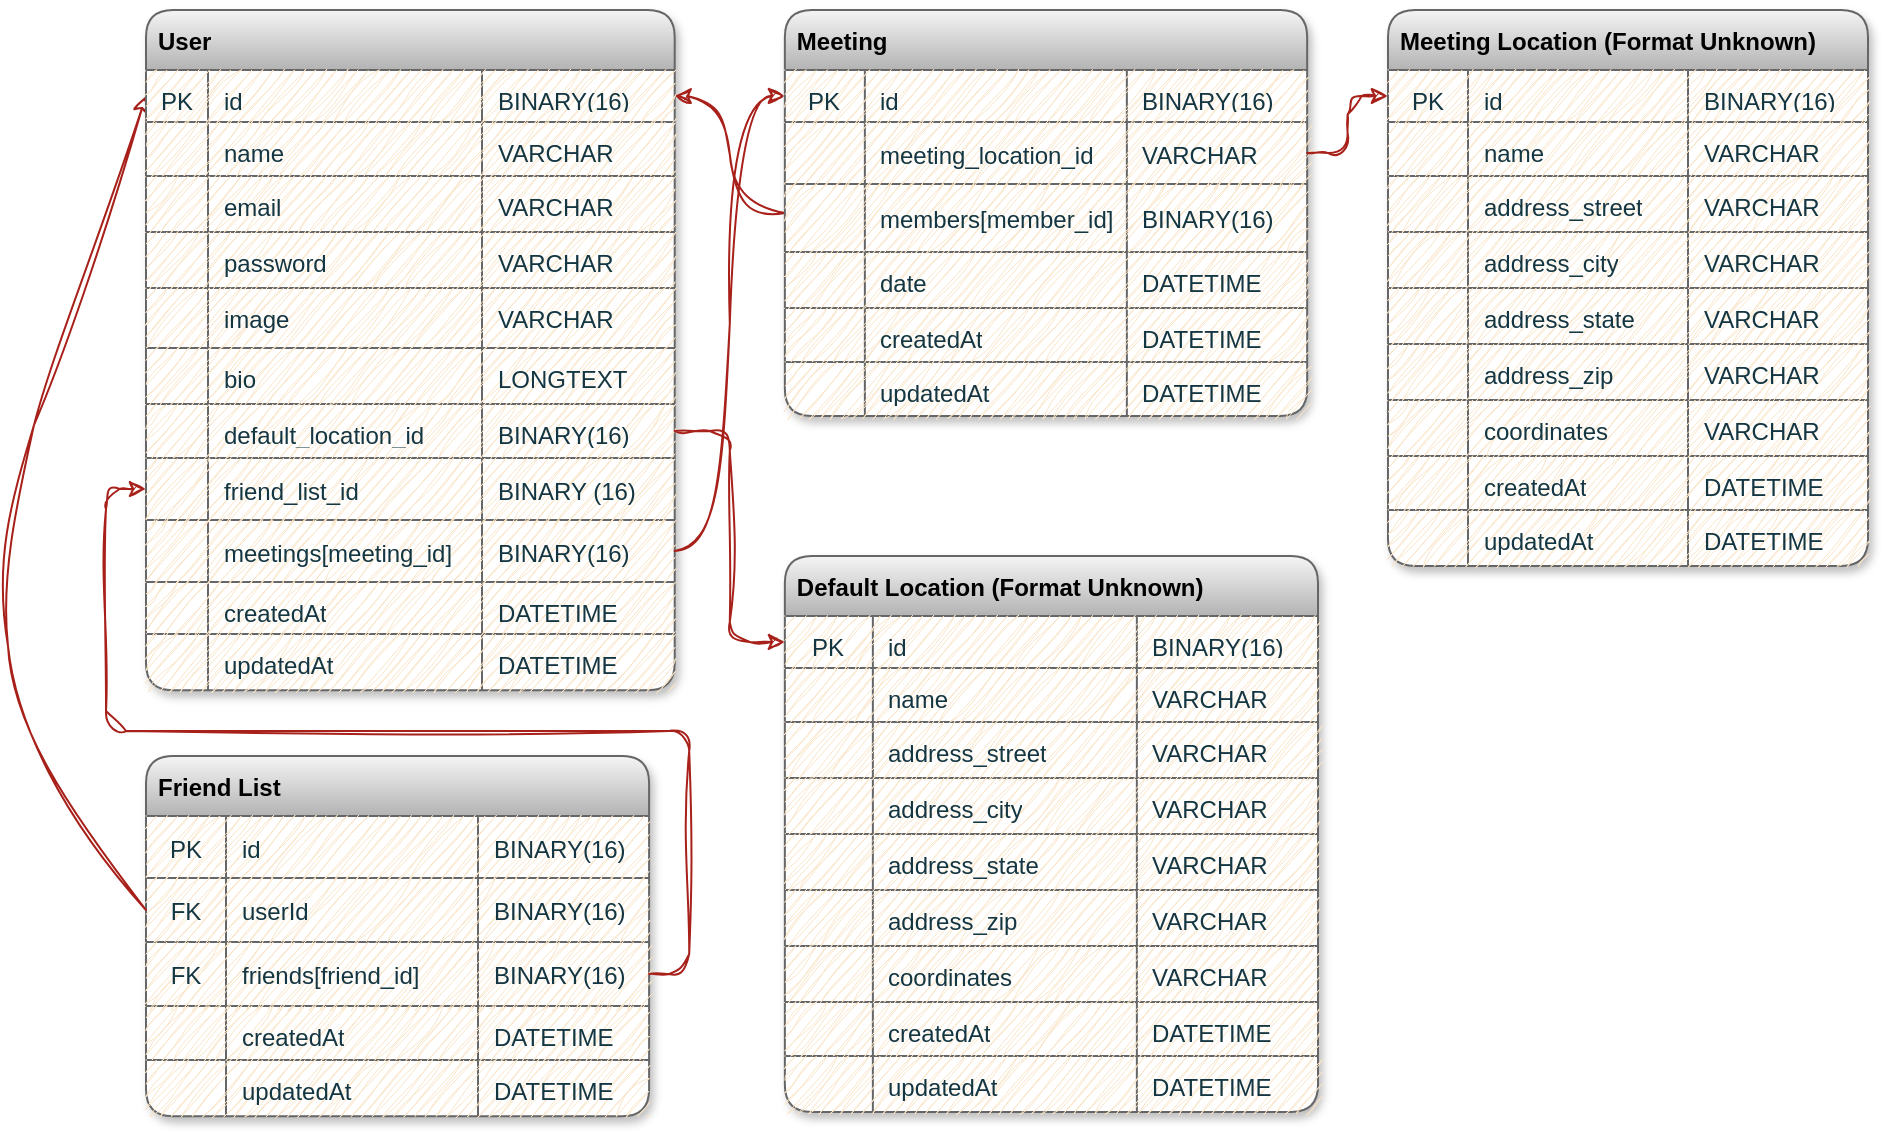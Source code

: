 <mxfile version="22.0.3" type="device">
  <diagram id="LkOnWeVT7-0t_uNRfe_2" name="Page-1">
    <mxGraphModel dx="1100" dy="942" grid="0" gridSize="10" guides="1" tooltips="1" connect="1" arrows="1" fold="1" page="1" pageScale="1" pageWidth="1100" pageHeight="850" background="#FFFFFF" math="0" shadow="0">
      <root>
        <mxCell id="0" />
        <mxCell id="1" parent="0" />
        <mxCell id="111" value="Default Location (Format Unknown)" style="shape=table;startSize=30;container=1;collapsible=0;childLayout=tableLayout;fontStyle=1;align=left;labelBackgroundColor=none;spacing=6;swimlaneLine=1;fillColor=#f5f5f5;strokeColor=#666666;shadow=1;rounded=1;swimlaneFillColor=default;fontFamily=Helvetica;fontSize=12;gradientColor=#b3b3b3;fontColor=#000000;" parent="1" vertex="1">
          <mxGeometry x="472.43" y="334" width="266.57" height="278" as="geometry" />
        </mxCell>
        <mxCell id="112" value="" style="shape=tableRow;horizontal=0;startSize=0;swimlaneHead=0;swimlaneBody=0;top=0;left=0;bottom=0;right=0;collapsible=0;dropTarget=0;fillColor=#FAE5C7;points=[[0,0.5],[1,0.5]];portConstraint=eastwest;labelBackgroundColor=none;swimlaneLine=0;strokeColor=#0F8B8D;fontColor=#143642;shadow=0;rounded=1;sketch=1;curveFitting=1;jiggle=2;" parent="111" vertex="1">
          <mxGeometry y="30" width="266.57" height="26" as="geometry" />
        </mxCell>
        <mxCell id="113" value="PK" style="shape=partialRectangle;html=1;whiteSpace=wrap;connectable=0;fillColor=#FAE5C7;top=0;left=0;bottom=0;right=0;overflow=hidden;labelBackgroundColor=none;strokeColor=#0F8B8D;strokeWidth=0;spacing=0;spacingTop=8;spacingLeft=8;spacingRight=8;spacingBottom=6;fontColor=#143642;shadow=0;rounded=1;sketch=1;curveFitting=1;jiggle=2;" parent="112" vertex="1">
          <mxGeometry width="44" height="26" as="geometry">
            <mxRectangle width="44" height="26" as="alternateBounds" />
          </mxGeometry>
        </mxCell>
        <mxCell id="114" value="id" style="shape=partialRectangle;html=1;whiteSpace=wrap;connectable=0;fillColor=#FAE5C7;top=0;left=0;bottom=0;right=0;overflow=hidden;labelBackgroundColor=none;strokeColor=#0F8B8D;strokeWidth=0;align=left;spacing=0;spacingTop=8;spacingLeft=8;spacingRight=8;spacingBottom=6;fontColor=#143642;shadow=0;rounded=1;sketch=1;curveFitting=1;jiggle=2;" parent="112" vertex="1">
          <mxGeometry x="44" width="132" height="26" as="geometry">
            <mxRectangle width="132" height="26" as="alternateBounds" />
          </mxGeometry>
        </mxCell>
        <mxCell id="115" value="BINARY(16)" style="shape=partialRectangle;html=1;whiteSpace=wrap;connectable=0;fillColor=#FAE5C7;top=0;left=0;bottom=0;right=0;overflow=hidden;labelBackgroundColor=none;strokeColor=#0F8B8D;strokeWidth=0;align=left;spacing=0;spacingTop=8;spacingLeft=8;spacingRight=8;spacingBottom=6;fontColor=#143642;shadow=0;rounded=1;sketch=1;curveFitting=1;jiggle=2;" parent="112" vertex="1">
          <mxGeometry x="176" width="91" height="26" as="geometry">
            <mxRectangle width="91" height="26" as="alternateBounds" />
          </mxGeometry>
        </mxCell>
        <mxCell id="120" style="shape=tableRow;horizontal=0;startSize=0;swimlaneHead=0;swimlaneBody=0;top=0;left=0;bottom=0;right=0;collapsible=0;dropTarget=0;fillColor=#FAE5C7;points=[[0,0.5],[1,0.5]];portConstraint=eastwest;labelBackgroundColor=none;fontColor=#143642;strokeColor=#0F8B8D;shadow=0;rounded=1;sketch=1;curveFitting=1;jiggle=2;" parent="111" vertex="1">
          <mxGeometry y="56" width="266.57" height="27" as="geometry" />
        </mxCell>
        <mxCell id="121" value="" style="shape=partialRectangle;html=1;whiteSpace=wrap;connectable=0;fillColor=#FAE5C7;top=0;left=0;bottom=0;right=0;overflow=hidden;labelBackgroundColor=none;strokeColor=#0F8B8D;strokeWidth=0;spacing=0;spacingTop=8;spacingLeft=8;spacingRight=8;spacingBottom=6;fontColor=#143642;shadow=0;rounded=1;sketch=1;curveFitting=1;jiggle=2;" parent="120" vertex="1">
          <mxGeometry width="44" height="27" as="geometry">
            <mxRectangle width="44" height="27" as="alternateBounds" />
          </mxGeometry>
        </mxCell>
        <mxCell id="122" value="name" style="shape=partialRectangle;html=1;whiteSpace=wrap;connectable=0;fillColor=#FAE5C7;top=0;left=0;bottom=0;right=0;overflow=hidden;labelBackgroundColor=none;strokeColor=#0F8B8D;strokeWidth=0;spacing=0;spacingTop=8;spacingLeft=8;spacingRight=8;spacingBottom=6;align=left;fontColor=#143642;shadow=0;rounded=1;sketch=1;curveFitting=1;jiggle=2;" parent="120" vertex="1">
          <mxGeometry x="44" width="132" height="27" as="geometry">
            <mxRectangle width="132" height="27" as="alternateBounds" />
          </mxGeometry>
        </mxCell>
        <mxCell id="123" value="VARCHAR" style="shape=partialRectangle;html=1;whiteSpace=wrap;connectable=0;fillColor=#FAE5C7;top=0;left=0;bottom=0;right=0;overflow=hidden;labelBackgroundColor=none;strokeColor=#0F8B8D;strokeWidth=0;spacing=0;spacingTop=8;spacingLeft=8;spacingRight=8;spacingBottom=6;align=left;fontColor=#143642;shadow=0;rounded=1;sketch=1;curveFitting=1;jiggle=2;" parent="120" vertex="1">
          <mxGeometry x="176" width="91" height="27" as="geometry">
            <mxRectangle width="91" height="27" as="alternateBounds" />
          </mxGeometry>
        </mxCell>
        <mxCell id="124" style="shape=tableRow;horizontal=0;startSize=0;swimlaneHead=0;swimlaneBody=0;top=0;left=0;bottom=0;right=0;collapsible=0;dropTarget=0;fillColor=#FAE5C7;points=[[0,0.5],[1,0.5]];portConstraint=eastwest;labelBackgroundColor=none;fontColor=#143642;strokeColor=#0F8B8D;shadow=0;rounded=1;sketch=1;curveFitting=1;jiggle=2;" parent="111" vertex="1">
          <mxGeometry y="83" width="266.57" height="28" as="geometry" />
        </mxCell>
        <mxCell id="125" style="shape=partialRectangle;html=1;whiteSpace=wrap;connectable=0;fillColor=#FAE5C7;top=0;left=0;bottom=0;right=0;overflow=hidden;labelBackgroundColor=none;strokeColor=#0F8B8D;strokeWidth=0;spacing=0;spacingTop=8;spacingLeft=8;spacingRight=8;spacingBottom=6;fontColor=#143642;shadow=0;rounded=1;sketch=1;curveFitting=1;jiggle=2;" parent="124" vertex="1">
          <mxGeometry width="44" height="28" as="geometry">
            <mxRectangle width="44" height="28" as="alternateBounds" />
          </mxGeometry>
        </mxCell>
        <mxCell id="126" value="address_street" style="shape=partialRectangle;html=1;whiteSpace=wrap;connectable=0;fillColor=#FAE5C7;top=0;left=0;bottom=0;right=0;overflow=hidden;labelBackgroundColor=none;strokeColor=#0F8B8D;strokeWidth=0;spacing=0;spacingTop=8;spacingLeft=8;spacingRight=8;spacingBottom=6;align=left;fontColor=#143642;shadow=0;rounded=1;sketch=1;curveFitting=1;jiggle=2;" parent="124" vertex="1">
          <mxGeometry x="44" width="132" height="28" as="geometry">
            <mxRectangle width="132" height="28" as="alternateBounds" />
          </mxGeometry>
        </mxCell>
        <mxCell id="127" value="VARCHAR" style="shape=partialRectangle;html=1;whiteSpace=wrap;connectable=0;fillColor=#FAE5C7;top=0;left=0;bottom=0;right=0;overflow=hidden;labelBackgroundColor=none;strokeColor=#0F8B8D;strokeWidth=0;spacing=0;spacingTop=8;spacingLeft=8;spacingRight=8;spacingBottom=6;align=left;fontColor=#143642;shadow=0;rounded=1;sketch=1;curveFitting=1;jiggle=2;" parent="124" vertex="1">
          <mxGeometry x="176" width="91" height="28" as="geometry">
            <mxRectangle width="91" height="28" as="alternateBounds" />
          </mxGeometry>
        </mxCell>
        <mxCell id="148" style="shape=tableRow;horizontal=0;startSize=0;swimlaneHead=0;swimlaneBody=0;top=0;left=0;bottom=0;right=0;collapsible=0;dropTarget=0;fillColor=#FAE5C7;points=[[0,0.5],[1,0.5]];portConstraint=eastwest;labelBackgroundColor=none;fontColor=#143642;strokeColor=#0F8B8D;shadow=0;rounded=1;sketch=1;curveFitting=1;jiggle=2;" parent="111" vertex="1">
          <mxGeometry y="111" width="266.57" height="28" as="geometry" />
        </mxCell>
        <mxCell id="149" style="shape=partialRectangle;html=1;whiteSpace=wrap;connectable=0;fillColor=#FAE5C7;top=0;left=0;bottom=0;right=0;overflow=hidden;labelBackgroundColor=none;strokeColor=#0F8B8D;strokeWidth=0;spacing=0;spacingTop=8;spacingLeft=8;spacingRight=8;spacingBottom=6;fontColor=#143642;shadow=0;rounded=1;sketch=1;curveFitting=1;jiggle=2;" parent="148" vertex="1">
          <mxGeometry width="44" height="28" as="geometry">
            <mxRectangle width="44" height="28" as="alternateBounds" />
          </mxGeometry>
        </mxCell>
        <mxCell id="150" value="address_city" style="shape=partialRectangle;html=1;whiteSpace=wrap;connectable=0;fillColor=#FAE5C7;top=0;left=0;bottom=0;right=0;overflow=hidden;labelBackgroundColor=none;strokeColor=#0F8B8D;strokeWidth=0;spacing=0;spacingTop=8;spacingLeft=8;spacingRight=8;spacingBottom=6;align=left;fontColor=#143642;shadow=0;rounded=1;sketch=1;curveFitting=1;jiggle=2;" parent="148" vertex="1">
          <mxGeometry x="44" width="132" height="28" as="geometry">
            <mxRectangle width="132" height="28" as="alternateBounds" />
          </mxGeometry>
        </mxCell>
        <mxCell id="151" value="VARCHAR" style="shape=partialRectangle;html=1;whiteSpace=wrap;connectable=0;fillColor=#FAE5C7;top=0;left=0;bottom=0;right=0;overflow=hidden;labelBackgroundColor=none;strokeColor=#0F8B8D;strokeWidth=0;spacing=0;spacingTop=8;spacingLeft=8;spacingRight=8;spacingBottom=6;align=left;fontColor=#143642;shadow=0;rounded=1;sketch=1;curveFitting=1;jiggle=2;" parent="148" vertex="1">
          <mxGeometry x="176" width="91" height="28" as="geometry">
            <mxRectangle width="91" height="28" as="alternateBounds" />
          </mxGeometry>
        </mxCell>
        <mxCell id="144" style="shape=tableRow;horizontal=0;startSize=0;swimlaneHead=0;swimlaneBody=0;top=0;left=0;bottom=0;right=0;collapsible=0;dropTarget=0;fillColor=#FAE5C7;points=[[0,0.5],[1,0.5]];portConstraint=eastwest;labelBackgroundColor=none;fontColor=#143642;strokeColor=#0F8B8D;shadow=0;rounded=1;sketch=1;curveFitting=1;jiggle=2;" parent="111" vertex="1">
          <mxGeometry y="139" width="266.57" height="28" as="geometry" />
        </mxCell>
        <mxCell id="145" style="shape=partialRectangle;html=1;whiteSpace=wrap;connectable=0;fillColor=#FAE5C7;top=0;left=0;bottom=0;right=0;overflow=hidden;labelBackgroundColor=none;strokeColor=#0F8B8D;strokeWidth=0;spacing=0;spacingTop=8;spacingLeft=8;spacingRight=8;spacingBottom=6;fontColor=#143642;shadow=0;rounded=1;sketch=1;curveFitting=1;jiggle=2;" parent="144" vertex="1">
          <mxGeometry width="44" height="28" as="geometry">
            <mxRectangle width="44" height="28" as="alternateBounds" />
          </mxGeometry>
        </mxCell>
        <mxCell id="146" value="address_state" style="shape=partialRectangle;html=1;whiteSpace=wrap;connectable=0;fillColor=#FAE5C7;top=0;left=0;bottom=0;right=0;overflow=hidden;labelBackgroundColor=none;strokeColor=#0F8B8D;strokeWidth=0;spacing=0;spacingTop=8;spacingLeft=8;spacingRight=8;spacingBottom=6;align=left;fontColor=#143642;shadow=0;rounded=1;sketch=1;curveFitting=1;jiggle=2;" parent="144" vertex="1">
          <mxGeometry x="44" width="132" height="28" as="geometry">
            <mxRectangle width="132" height="28" as="alternateBounds" />
          </mxGeometry>
        </mxCell>
        <mxCell id="147" value="VARCHAR" style="shape=partialRectangle;html=1;whiteSpace=wrap;connectable=0;fillColor=#FAE5C7;top=0;left=0;bottom=0;right=0;overflow=hidden;labelBackgroundColor=none;strokeColor=#0F8B8D;strokeWidth=0;spacing=0;spacingTop=8;spacingLeft=8;spacingRight=8;spacingBottom=6;align=left;fontColor=#143642;shadow=0;rounded=1;sketch=1;curveFitting=1;jiggle=2;" parent="144" vertex="1">
          <mxGeometry x="176" width="91" height="28" as="geometry">
            <mxRectangle width="91" height="28" as="alternateBounds" />
          </mxGeometry>
        </mxCell>
        <mxCell id="140" style="shape=tableRow;horizontal=0;startSize=0;swimlaneHead=0;swimlaneBody=0;top=0;left=0;bottom=0;right=0;collapsible=0;dropTarget=0;fillColor=#FAE5C7;points=[[0,0.5],[1,0.5]];portConstraint=eastwest;labelBackgroundColor=none;fontColor=#143642;strokeColor=#0F8B8D;shadow=0;rounded=1;sketch=1;curveFitting=1;jiggle=2;" parent="111" vertex="1">
          <mxGeometry y="167" width="266.57" height="28" as="geometry" />
        </mxCell>
        <mxCell id="141" style="shape=partialRectangle;html=1;whiteSpace=wrap;connectable=0;fillColor=#FAE5C7;top=0;left=0;bottom=0;right=0;overflow=hidden;labelBackgroundColor=none;strokeColor=#0F8B8D;strokeWidth=0;spacing=0;spacingTop=8;spacingLeft=8;spacingRight=8;spacingBottom=6;fontColor=#143642;shadow=0;rounded=1;sketch=1;curveFitting=1;jiggle=2;" parent="140" vertex="1">
          <mxGeometry width="44" height="28" as="geometry">
            <mxRectangle width="44" height="28" as="alternateBounds" />
          </mxGeometry>
        </mxCell>
        <mxCell id="142" value="address_zip" style="shape=partialRectangle;html=1;whiteSpace=wrap;connectable=0;fillColor=#FAE5C7;top=0;left=0;bottom=0;right=0;overflow=hidden;labelBackgroundColor=none;strokeColor=#0F8B8D;strokeWidth=0;spacing=0;spacingTop=8;spacingLeft=8;spacingRight=8;spacingBottom=6;align=left;fontColor=#143642;shadow=0;rounded=1;sketch=1;curveFitting=1;jiggle=2;" parent="140" vertex="1">
          <mxGeometry x="44" width="132" height="28" as="geometry">
            <mxRectangle width="132" height="28" as="alternateBounds" />
          </mxGeometry>
        </mxCell>
        <mxCell id="143" value="VARCHAR" style="shape=partialRectangle;html=1;whiteSpace=wrap;connectable=0;fillColor=#FAE5C7;top=0;left=0;bottom=0;right=0;overflow=hidden;labelBackgroundColor=none;strokeColor=#0F8B8D;strokeWidth=0;spacing=0;spacingTop=8;spacingLeft=8;spacingRight=8;spacingBottom=6;align=left;fontColor=#143642;shadow=0;rounded=1;sketch=1;curveFitting=1;jiggle=2;" parent="140" vertex="1">
          <mxGeometry x="176" width="91" height="28" as="geometry">
            <mxRectangle width="91" height="28" as="alternateBounds" />
          </mxGeometry>
        </mxCell>
        <mxCell id="136" style="shape=tableRow;horizontal=0;startSize=0;swimlaneHead=0;swimlaneBody=0;top=0;left=0;bottom=0;right=0;collapsible=0;dropTarget=0;fillColor=#FAE5C7;points=[[0,0.5],[1,0.5]];portConstraint=eastwest;labelBackgroundColor=none;fontColor=#143642;strokeColor=#0F8B8D;shadow=0;rounded=1;sketch=1;curveFitting=1;jiggle=2;" parent="111" vertex="1">
          <mxGeometry y="195" width="266.57" height="28" as="geometry" />
        </mxCell>
        <mxCell id="137" style="shape=partialRectangle;html=1;whiteSpace=wrap;connectable=0;fillColor=#FAE5C7;top=0;left=0;bottom=0;right=0;overflow=hidden;labelBackgroundColor=none;strokeColor=#0F8B8D;strokeWidth=0;spacing=0;spacingTop=8;spacingLeft=8;spacingRight=8;spacingBottom=6;fontColor=#143642;shadow=0;rounded=1;sketch=1;curveFitting=1;jiggle=2;" parent="136" vertex="1">
          <mxGeometry width="44" height="28" as="geometry">
            <mxRectangle width="44" height="28" as="alternateBounds" />
          </mxGeometry>
        </mxCell>
        <mxCell id="138" value="coordinates" style="shape=partialRectangle;html=1;whiteSpace=wrap;connectable=0;fillColor=#FAE5C7;top=0;left=0;bottom=0;right=0;overflow=hidden;labelBackgroundColor=none;strokeColor=#0F8B8D;strokeWidth=0;spacing=0;spacingTop=8;spacingLeft=8;spacingRight=8;spacingBottom=6;align=left;fontColor=#143642;shadow=0;rounded=1;sketch=1;curveFitting=1;jiggle=2;" parent="136" vertex="1">
          <mxGeometry x="44" width="132" height="28" as="geometry">
            <mxRectangle width="132" height="28" as="alternateBounds" />
          </mxGeometry>
        </mxCell>
        <mxCell id="139" value="VARCHAR" style="shape=partialRectangle;html=1;whiteSpace=wrap;connectable=0;fillColor=#FAE5C7;top=0;left=0;bottom=0;right=0;overflow=hidden;labelBackgroundColor=none;strokeColor=#0F8B8D;strokeWidth=0;spacing=0;spacingTop=8;spacingLeft=8;spacingRight=8;spacingBottom=6;align=left;fontColor=#143642;shadow=0;rounded=1;sketch=1;curveFitting=1;jiggle=2;" parent="136" vertex="1">
          <mxGeometry x="176" width="91" height="28" as="geometry">
            <mxRectangle width="91" height="28" as="alternateBounds" />
          </mxGeometry>
        </mxCell>
        <mxCell id="128" style="shape=tableRow;horizontal=0;startSize=0;swimlaneHead=0;swimlaneBody=0;top=0;left=0;bottom=0;right=0;collapsible=0;dropTarget=0;fillColor=#FAE5C7;points=[[0,0.5],[1,0.5]];portConstraint=eastwest;labelBackgroundColor=none;fontColor=#143642;strokeColor=#0F8B8D;shadow=0;rounded=1;sketch=1;curveFitting=1;jiggle=2;" parent="111" vertex="1">
          <mxGeometry y="223" width="266.57" height="27" as="geometry" />
        </mxCell>
        <mxCell id="129" style="shape=partialRectangle;html=1;whiteSpace=wrap;connectable=0;fillColor=#FAE5C7;top=0;left=0;bottom=0;right=0;overflow=hidden;labelBackgroundColor=none;strokeColor=#0F8B8D;strokeWidth=0;spacing=0;spacingTop=8;spacingLeft=8;spacingRight=8;spacingBottom=6;fontColor=#143642;shadow=0;rounded=1;sketch=1;curveFitting=1;jiggle=2;" parent="128" vertex="1">
          <mxGeometry width="44" height="27" as="geometry">
            <mxRectangle width="44" height="27" as="alternateBounds" />
          </mxGeometry>
        </mxCell>
        <mxCell id="130" value="createdAt" style="shape=partialRectangle;html=1;whiteSpace=wrap;connectable=0;fillColor=#FAE5C7;top=0;left=0;bottom=0;right=0;overflow=hidden;labelBackgroundColor=none;strokeColor=#0F8B8D;strokeWidth=0;spacing=0;spacingTop=8;spacingLeft=8;spacingRight=8;spacingBottom=6;align=left;fontColor=#143642;shadow=0;rounded=1;sketch=1;curveFitting=1;jiggle=2;" parent="128" vertex="1">
          <mxGeometry x="44" width="132" height="27" as="geometry">
            <mxRectangle width="132" height="27" as="alternateBounds" />
          </mxGeometry>
        </mxCell>
        <mxCell id="131" value="DATETIME" style="shape=partialRectangle;html=1;whiteSpace=wrap;connectable=0;fillColor=#FAE5C7;top=0;left=0;bottom=0;right=0;overflow=hidden;labelBackgroundColor=none;strokeColor=#0F8B8D;strokeWidth=0;spacing=0;spacingTop=8;spacingLeft=8;spacingRight=8;spacingBottom=6;align=left;fontColor=#143642;shadow=0;rounded=1;sketch=1;curveFitting=1;jiggle=2;" parent="128" vertex="1">
          <mxGeometry x="176" width="91" height="27" as="geometry">
            <mxRectangle width="91" height="27" as="alternateBounds" />
          </mxGeometry>
        </mxCell>
        <mxCell id="132" style="shape=tableRow;horizontal=0;startSize=0;swimlaneHead=0;swimlaneBody=0;top=0;left=0;bottom=0;right=0;collapsible=0;dropTarget=0;fillColor=#FAE5C7;points=[[0,0.5],[1,0.5]];portConstraint=eastwest;labelBackgroundColor=none;fontColor=#143642;strokeColor=#0F8B8D;shadow=0;rounded=1;sketch=1;curveFitting=1;jiggle=2;" parent="111" vertex="1">
          <mxGeometry y="250" width="266.57" height="28" as="geometry" />
        </mxCell>
        <mxCell id="133" style="shape=partialRectangle;html=1;whiteSpace=wrap;connectable=0;fillColor=#FAE5C7;top=0;left=0;bottom=0;right=0;overflow=hidden;labelBackgroundColor=none;strokeColor=#0F8B8D;strokeWidth=0;spacing=0;spacingTop=8;spacingLeft=8;spacingRight=8;spacingBottom=6;fontColor=#143642;shadow=0;rounded=1;sketch=1;curveFitting=1;jiggle=2;" parent="132" vertex="1">
          <mxGeometry width="44" height="28" as="geometry">
            <mxRectangle width="44" height="28" as="alternateBounds" />
          </mxGeometry>
        </mxCell>
        <mxCell id="134" value="updatedAt" style="shape=partialRectangle;html=1;whiteSpace=wrap;connectable=0;fillColor=#FAE5C7;top=0;left=0;bottom=0;right=0;overflow=hidden;labelBackgroundColor=none;strokeColor=#0F8B8D;strokeWidth=0;spacing=0;spacingTop=8;spacingLeft=8;spacingRight=8;spacingBottom=6;align=left;fontColor=#143642;shadow=0;rounded=1;sketch=1;curveFitting=1;jiggle=2;" parent="132" vertex="1">
          <mxGeometry x="44" width="132" height="28" as="geometry">
            <mxRectangle width="132" height="28" as="alternateBounds" />
          </mxGeometry>
        </mxCell>
        <mxCell id="135" value="DATETIME" style="shape=partialRectangle;html=1;whiteSpace=wrap;connectable=0;fillColor=#FAE5C7;top=0;left=0;bottom=0;right=0;overflow=hidden;labelBackgroundColor=none;strokeColor=#0F8B8D;strokeWidth=0;spacing=0;spacingTop=8;spacingLeft=8;spacingRight=8;spacingBottom=6;align=left;fontColor=#143642;shadow=0;rounded=1;sketch=1;curveFitting=1;jiggle=2;" parent="132" vertex="1">
          <mxGeometry x="176" width="91" height="28" as="geometry">
            <mxRectangle width="91" height="28" as="alternateBounds" />
          </mxGeometry>
        </mxCell>
        <mxCell id="152" value="Friend List" style="shape=table;startSize=30;container=1;collapsible=0;childLayout=tableLayout;fontStyle=1;align=left;labelBackgroundColor=none;spacing=6;swimlaneLine=1;fillColor=#f5f5f5;strokeColor=#666666;shadow=1;rounded=1;swimlaneFillColor=default;fontFamily=Helvetica;fontSize=12;gradientColor=#b3b3b3;fontColor=#000000;" parent="1" vertex="1">
          <mxGeometry x="153.0" y="434" width="251.55" height="180.1" as="geometry" />
        </mxCell>
        <mxCell id="153" value="" style="shape=tableRow;horizontal=0;startSize=0;swimlaneHead=0;swimlaneBody=0;top=0;left=0;bottom=0;right=0;collapsible=0;dropTarget=0;fillColor=#FAE5C7;points=[[0,0.5],[1,0.5]];portConstraint=eastwest;labelBackgroundColor=none;swimlaneLine=0;strokeColor=#0F8B8D;fontColor=#143642;shadow=0;rounded=1;sketch=1;curveFitting=1;jiggle=2;" parent="152" vertex="1">
          <mxGeometry y="30" width="251.55" height="31" as="geometry" />
        </mxCell>
        <mxCell id="154" value="PK" style="shape=partialRectangle;html=1;whiteSpace=wrap;connectable=0;fillColor=#FAE5C7;top=0;left=0;bottom=0;right=0;overflow=hidden;labelBackgroundColor=none;strokeColor=#0F8B8D;strokeWidth=0;spacing=0;spacingTop=8;spacingLeft=8;spacingRight=8;spacingBottom=6;fontColor=#143642;shadow=0;rounded=1;sketch=1;curveFitting=1;jiggle=2;" parent="153" vertex="1">
          <mxGeometry width="40" height="31" as="geometry">
            <mxRectangle width="40" height="31" as="alternateBounds" />
          </mxGeometry>
        </mxCell>
        <mxCell id="155" value="id" style="shape=partialRectangle;html=1;whiteSpace=wrap;connectable=0;fillColor=#FAE5C7;top=0;left=0;bottom=0;right=0;overflow=hidden;labelBackgroundColor=none;strokeColor=#0F8B8D;strokeWidth=0;align=left;spacing=0;spacingTop=8;spacingLeft=8;spacingRight=8;spacingBottom=6;fontColor=#143642;shadow=0;rounded=1;sketch=1;curveFitting=1;jiggle=2;" parent="153" vertex="1">
          <mxGeometry x="40" width="126" height="31" as="geometry">
            <mxRectangle width="126" height="31" as="alternateBounds" />
          </mxGeometry>
        </mxCell>
        <mxCell id="156" value="BINARY(16)" style="shape=partialRectangle;html=1;whiteSpace=wrap;connectable=0;fillColor=#FAE5C7;top=0;left=0;bottom=0;right=0;overflow=hidden;labelBackgroundColor=none;strokeColor=#0F8B8D;strokeWidth=0;align=left;spacing=0;spacingTop=8;spacingLeft=8;spacingRight=8;spacingBottom=6;fontColor=#143642;shadow=0;rounded=1;sketch=1;curveFitting=1;jiggle=2;" parent="153" vertex="1">
          <mxGeometry x="166" width="86" height="31" as="geometry">
            <mxRectangle width="86" height="31" as="alternateBounds" />
          </mxGeometry>
        </mxCell>
        <mxCell id="157" value="" style="shape=tableRow;horizontal=0;startSize=0;swimlaneHead=0;swimlaneBody=0;top=0;left=0;bottom=0;right=0;collapsible=0;dropTarget=0;fillColor=#FAE5C7;points=[[0,0.5],[1,0.5]];portConstraint=eastwest;labelBackgroundColor=none;fontColor=#143642;strokeColor=#0F8B8D;shadow=0;rounded=1;sketch=1;curveFitting=1;jiggle=2;" parent="152" vertex="1">
          <mxGeometry y="61" width="251.55" height="32" as="geometry" />
        </mxCell>
        <mxCell id="158" value="FK" style="shape=partialRectangle;html=1;whiteSpace=wrap;connectable=0;fillColor=#FAE5C7;top=0;left=0;bottom=0;right=0;overflow=hidden;labelBackgroundColor=none;strokeColor=#0F8B8D;strokeWidth=0;spacing=0;spacingTop=8;spacingLeft=8;spacingRight=8;spacingBottom=6;fontColor=#143642;shadow=0;rounded=1;sketch=1;curveFitting=1;jiggle=2;" parent="157" vertex="1">
          <mxGeometry width="40" height="32" as="geometry">
            <mxRectangle width="40" height="32" as="alternateBounds" />
          </mxGeometry>
        </mxCell>
        <mxCell id="159" value="userId" style="shape=partialRectangle;html=1;whiteSpace=wrap;connectable=0;fillColor=#FAE5C7;top=0;left=0;bottom=0;right=0;overflow=hidden;labelBackgroundColor=none;strokeColor=#0F8B8D;strokeWidth=0;spacing=0;spacingTop=8;spacingLeft=8;spacingRight=8;spacingBottom=6;align=left;fontColor=#143642;shadow=0;rounded=1;sketch=1;curveFitting=1;jiggle=2;" parent="157" vertex="1">
          <mxGeometry x="40" width="126" height="32" as="geometry">
            <mxRectangle width="126" height="32" as="alternateBounds" />
          </mxGeometry>
        </mxCell>
        <mxCell id="160" value="BINARY(16)" style="shape=partialRectangle;html=1;whiteSpace=wrap;connectable=0;fillColor=#FAE5C7;top=0;left=0;bottom=0;right=0;overflow=hidden;labelBackgroundColor=none;strokeColor=#0F8B8D;strokeWidth=0;spacing=0;spacingTop=8;spacingLeft=8;spacingRight=8;spacingBottom=6;align=left;fontColor=#143642;shadow=0;rounded=1;sketch=1;curveFitting=1;jiggle=2;" parent="157" vertex="1">
          <mxGeometry x="166" width="86" height="32" as="geometry">
            <mxRectangle width="86" height="32" as="alternateBounds" />
          </mxGeometry>
        </mxCell>
        <mxCell id="XUXtn4tgAi1DHnVcITGY-281" style="shape=tableRow;horizontal=0;startSize=0;swimlaneHead=0;swimlaneBody=0;top=0;left=0;bottom=0;right=0;collapsible=0;dropTarget=0;fillColor=#FAE5C7;points=[[0,0.5],[1,0.5]];portConstraint=eastwest;labelBackgroundColor=none;fontColor=#143642;strokeColor=#0F8B8D;shadow=0;rounded=1;sketch=1;curveFitting=1;jiggle=2;" vertex="1" parent="152">
          <mxGeometry y="93" width="251.55" height="32" as="geometry" />
        </mxCell>
        <mxCell id="XUXtn4tgAi1DHnVcITGY-282" value="FK" style="shape=partialRectangle;html=1;whiteSpace=wrap;connectable=0;fillColor=#FAE5C7;top=0;left=0;bottom=0;right=0;overflow=hidden;labelBackgroundColor=none;strokeColor=#0F8B8D;strokeWidth=0;spacing=0;spacingTop=8;spacingLeft=8;spacingRight=8;spacingBottom=6;fontColor=#143642;shadow=0;rounded=1;sketch=1;curveFitting=1;jiggle=2;" vertex="1" parent="XUXtn4tgAi1DHnVcITGY-281">
          <mxGeometry width="40" height="32" as="geometry">
            <mxRectangle width="40" height="32" as="alternateBounds" />
          </mxGeometry>
        </mxCell>
        <mxCell id="XUXtn4tgAi1DHnVcITGY-283" value="friends[friend_id]" style="shape=partialRectangle;html=1;whiteSpace=wrap;connectable=0;fillColor=#FAE5C7;top=0;left=0;bottom=0;right=0;overflow=hidden;labelBackgroundColor=none;strokeColor=#0F8B8D;strokeWidth=0;spacing=0;spacingTop=8;spacingLeft=8;spacingRight=8;spacingBottom=6;align=left;fontColor=#143642;shadow=0;rounded=1;sketch=1;curveFitting=1;jiggle=2;" vertex="1" parent="XUXtn4tgAi1DHnVcITGY-281">
          <mxGeometry x="40" width="126" height="32" as="geometry">
            <mxRectangle width="126" height="32" as="alternateBounds" />
          </mxGeometry>
        </mxCell>
        <mxCell id="XUXtn4tgAi1DHnVcITGY-284" value="BINARY(16)" style="shape=partialRectangle;html=1;whiteSpace=wrap;connectable=0;fillColor=#FAE5C7;top=0;left=0;bottom=0;right=0;overflow=hidden;labelBackgroundColor=none;strokeColor=#0F8B8D;strokeWidth=0;spacing=0;spacingTop=8;spacingLeft=8;spacingRight=8;spacingBottom=6;align=left;fontColor=#143642;shadow=0;rounded=1;sketch=1;curveFitting=1;jiggle=2;" vertex="1" parent="XUXtn4tgAi1DHnVcITGY-281">
          <mxGeometry x="166" width="86" height="32" as="geometry">
            <mxRectangle width="86" height="32" as="alternateBounds" />
          </mxGeometry>
        </mxCell>
        <mxCell id="169" style="shape=tableRow;horizontal=0;startSize=0;swimlaneHead=0;swimlaneBody=0;top=0;left=0;bottom=0;right=0;collapsible=0;dropTarget=0;fillColor=#FAE5C7;points=[[0,0.5],[1,0.5]];portConstraint=eastwest;labelBackgroundColor=none;fontColor=#143642;strokeColor=#0F8B8D;shadow=0;rounded=1;sketch=1;curveFitting=1;jiggle=2;" parent="152" vertex="1">
          <mxGeometry y="125" width="251.55" height="27" as="geometry" />
        </mxCell>
        <mxCell id="170" style="shape=partialRectangle;html=1;whiteSpace=wrap;connectable=0;fillColor=#FAE5C7;top=0;left=0;bottom=0;right=0;overflow=hidden;labelBackgroundColor=none;strokeColor=#0F8B8D;strokeWidth=0;spacing=0;spacingTop=8;spacingLeft=8;spacingRight=8;spacingBottom=6;fontColor=#143642;shadow=0;rounded=1;sketch=1;curveFitting=1;jiggle=2;" parent="169" vertex="1">
          <mxGeometry width="40" height="27" as="geometry">
            <mxRectangle width="40" height="27" as="alternateBounds" />
          </mxGeometry>
        </mxCell>
        <mxCell id="171" value="createdAt" style="shape=partialRectangle;html=1;whiteSpace=wrap;connectable=0;fillColor=#FAE5C7;top=0;left=0;bottom=0;right=0;overflow=hidden;labelBackgroundColor=none;strokeColor=#0F8B8D;strokeWidth=0;spacing=0;spacingTop=8;spacingLeft=8;spacingRight=8;spacingBottom=6;align=left;fontColor=#143642;shadow=0;rounded=1;sketch=1;curveFitting=1;jiggle=2;" parent="169" vertex="1">
          <mxGeometry x="40" width="126" height="27" as="geometry">
            <mxRectangle width="126" height="27" as="alternateBounds" />
          </mxGeometry>
        </mxCell>
        <mxCell id="172" value="DATETIME" style="shape=partialRectangle;html=1;whiteSpace=wrap;connectable=0;fillColor=#FAE5C7;top=0;left=0;bottom=0;right=0;overflow=hidden;labelBackgroundColor=none;strokeColor=#0F8B8D;strokeWidth=0;spacing=0;spacingTop=8;spacingLeft=8;spacingRight=8;spacingBottom=6;align=left;fontColor=#143642;shadow=0;rounded=1;sketch=1;curveFitting=1;jiggle=2;" parent="169" vertex="1">
          <mxGeometry x="166" width="86" height="27" as="geometry">
            <mxRectangle width="86" height="27" as="alternateBounds" />
          </mxGeometry>
        </mxCell>
        <mxCell id="173" style="shape=tableRow;horizontal=0;startSize=0;swimlaneHead=0;swimlaneBody=0;top=0;left=0;bottom=0;right=0;collapsible=0;dropTarget=0;fillColor=#FAE5C7;points=[[0,0.5],[1,0.5]];portConstraint=eastwest;labelBackgroundColor=none;fontColor=#143642;strokeColor=#0F8B8D;shadow=0;rounded=1;sketch=1;curveFitting=1;jiggle=2;" parent="152" vertex="1">
          <mxGeometry y="152" width="251.55" height="28" as="geometry" />
        </mxCell>
        <mxCell id="174" style="shape=partialRectangle;html=1;whiteSpace=wrap;connectable=0;fillColor=#FAE5C7;top=0;left=0;bottom=0;right=0;overflow=hidden;labelBackgroundColor=none;strokeColor=#0F8B8D;strokeWidth=0;spacing=0;spacingTop=8;spacingLeft=8;spacingRight=8;spacingBottom=6;fontColor=#143642;shadow=0;rounded=1;sketch=1;curveFitting=1;jiggle=2;" parent="173" vertex="1">
          <mxGeometry width="40" height="28" as="geometry">
            <mxRectangle width="40" height="28" as="alternateBounds" />
          </mxGeometry>
        </mxCell>
        <mxCell id="175" value="updatedAt" style="shape=partialRectangle;html=1;whiteSpace=wrap;connectable=0;fillColor=#FAE5C7;top=0;left=0;bottom=0;right=0;overflow=hidden;labelBackgroundColor=none;strokeColor=#0F8B8D;strokeWidth=0;spacing=0;spacingTop=8;spacingLeft=8;spacingRight=8;spacingBottom=6;align=left;fontColor=#143642;shadow=0;rounded=1;sketch=1;curveFitting=1;jiggle=2;" parent="173" vertex="1">
          <mxGeometry x="40" width="126" height="28" as="geometry">
            <mxRectangle width="126" height="28" as="alternateBounds" />
          </mxGeometry>
        </mxCell>
        <mxCell id="176" value="DATETIME" style="shape=partialRectangle;html=1;whiteSpace=wrap;connectable=0;fillColor=#FAE5C7;top=0;left=0;bottom=0;right=0;overflow=hidden;labelBackgroundColor=none;strokeColor=#0F8B8D;strokeWidth=0;spacing=0;spacingTop=8;spacingLeft=8;spacingRight=8;spacingBottom=6;align=left;fontColor=#143642;shadow=0;rounded=1;sketch=1;curveFitting=1;jiggle=2;" parent="173" vertex="1">
          <mxGeometry x="166" width="86" height="28" as="geometry">
            <mxRectangle width="86" height="28" as="alternateBounds" />
          </mxGeometry>
        </mxCell>
        <mxCell id="206" style="edgeStyle=none;html=1;exitX=0;exitY=0.5;exitDx=0;exitDy=0;entryX=0;entryY=0.5;entryDx=0;entryDy=0;strokeColor=#A8201A;shadow=0;labelBackgroundColor=none;fontColor=default;sketch=1;curveFitting=1;jiggle=2;fillColor=#FAE5C7;curved=1;" parent="1" source="157" target="21" edge="1">
          <mxGeometry relative="1" as="geometry">
            <Array as="points">
              <mxPoint x="90" y="438" />
              <mxPoint x="78" y="320" />
              <mxPoint x="116" y="217" />
            </Array>
          </mxGeometry>
        </mxCell>
        <mxCell id="XUXtn4tgAi1DHnVcITGY-224" value="Meeting Location (Format Unknown)" style="shape=table;startSize=30;container=1;collapsible=0;childLayout=tableLayout;fontStyle=1;align=left;labelBackgroundColor=none;spacing=6;swimlaneLine=1;fillColor=#f5f5f5;strokeColor=#666666;shadow=1;rounded=1;swimlaneFillColor=default;fontFamily=Helvetica;fontSize=12;gradientColor=#b3b3b3;fontColor=#000000;" vertex="1" parent="1">
          <mxGeometry x="774" y="61" width="240" height="278" as="geometry" />
        </mxCell>
        <mxCell id="XUXtn4tgAi1DHnVcITGY-225" value="" style="shape=tableRow;horizontal=0;startSize=0;swimlaneHead=0;swimlaneBody=0;top=0;left=0;bottom=0;right=0;collapsible=0;dropTarget=0;fillColor=#FAE5C7;points=[[0,0.5],[1,0.5]];portConstraint=eastwest;labelBackgroundColor=none;swimlaneLine=0;strokeColor=#0F8B8D;fontColor=#143642;shadow=0;rounded=1;sketch=1;curveFitting=1;jiggle=2;" vertex="1" parent="XUXtn4tgAi1DHnVcITGY-224">
          <mxGeometry y="30" width="240" height="26" as="geometry" />
        </mxCell>
        <mxCell id="XUXtn4tgAi1DHnVcITGY-226" value="PK" style="shape=partialRectangle;html=1;whiteSpace=wrap;connectable=0;fillColor=#FAE5C7;top=0;left=0;bottom=0;right=0;overflow=hidden;labelBackgroundColor=none;strokeColor=#0F8B8D;strokeWidth=0;spacing=0;spacingTop=8;spacingLeft=8;spacingRight=8;spacingBottom=6;fontColor=#143642;shadow=0;rounded=1;sketch=1;curveFitting=1;jiggle=2;" vertex="1" parent="XUXtn4tgAi1DHnVcITGY-225">
          <mxGeometry width="40" height="26" as="geometry">
            <mxRectangle width="40" height="26" as="alternateBounds" />
          </mxGeometry>
        </mxCell>
        <mxCell id="XUXtn4tgAi1DHnVcITGY-227" value="id" style="shape=partialRectangle;html=1;whiteSpace=wrap;connectable=0;fillColor=#FAE5C7;top=0;left=0;bottom=0;right=0;overflow=hidden;labelBackgroundColor=none;strokeColor=#0F8B8D;strokeWidth=0;align=left;spacing=0;spacingTop=8;spacingLeft=8;spacingRight=8;spacingBottom=6;fontColor=#143642;shadow=0;rounded=1;sketch=1;curveFitting=1;jiggle=2;" vertex="1" parent="XUXtn4tgAi1DHnVcITGY-225">
          <mxGeometry x="40" width="110" height="26" as="geometry">
            <mxRectangle width="110" height="26" as="alternateBounds" />
          </mxGeometry>
        </mxCell>
        <mxCell id="XUXtn4tgAi1DHnVcITGY-228" value="BINARY(16)" style="shape=partialRectangle;html=1;whiteSpace=wrap;connectable=0;fillColor=#FAE5C7;top=0;left=0;bottom=0;right=0;overflow=hidden;labelBackgroundColor=none;strokeColor=#0F8B8D;strokeWidth=0;align=left;spacing=0;spacingTop=8;spacingLeft=8;spacingRight=8;spacingBottom=6;fontColor=#143642;shadow=0;rounded=1;sketch=1;curveFitting=1;jiggle=2;" vertex="1" parent="XUXtn4tgAi1DHnVcITGY-225">
          <mxGeometry x="150" width="90" height="26" as="geometry">
            <mxRectangle width="90" height="26" as="alternateBounds" />
          </mxGeometry>
        </mxCell>
        <mxCell id="XUXtn4tgAi1DHnVcITGY-233" style="shape=tableRow;horizontal=0;startSize=0;swimlaneHead=0;swimlaneBody=0;top=0;left=0;bottom=0;right=0;collapsible=0;dropTarget=0;fillColor=#FAE5C7;points=[[0,0.5],[1,0.5]];portConstraint=eastwest;labelBackgroundColor=none;fontColor=#143642;strokeColor=#0F8B8D;shadow=0;rounded=1;sketch=1;curveFitting=1;jiggle=2;" vertex="1" parent="XUXtn4tgAi1DHnVcITGY-224">
          <mxGeometry y="56" width="240" height="27" as="geometry" />
        </mxCell>
        <mxCell id="XUXtn4tgAi1DHnVcITGY-234" value="" style="shape=partialRectangle;html=1;whiteSpace=wrap;connectable=0;fillColor=#FAE5C7;top=0;left=0;bottom=0;right=0;overflow=hidden;labelBackgroundColor=none;strokeColor=#0F8B8D;strokeWidth=0;spacing=0;spacingTop=8;spacingLeft=8;spacingRight=8;spacingBottom=6;fontColor=#143642;shadow=0;rounded=1;sketch=1;curveFitting=1;jiggle=2;" vertex="1" parent="XUXtn4tgAi1DHnVcITGY-233">
          <mxGeometry width="40" height="27" as="geometry">
            <mxRectangle width="40" height="27" as="alternateBounds" />
          </mxGeometry>
        </mxCell>
        <mxCell id="XUXtn4tgAi1DHnVcITGY-235" value="name" style="shape=partialRectangle;html=1;whiteSpace=wrap;connectable=0;fillColor=#FAE5C7;top=0;left=0;bottom=0;right=0;overflow=hidden;labelBackgroundColor=none;strokeColor=#0F8B8D;strokeWidth=0;spacing=0;spacingTop=8;spacingLeft=8;spacingRight=8;spacingBottom=6;align=left;fontColor=#143642;shadow=0;rounded=1;sketch=1;curveFitting=1;jiggle=2;" vertex="1" parent="XUXtn4tgAi1DHnVcITGY-233">
          <mxGeometry x="40" width="110" height="27" as="geometry">
            <mxRectangle width="110" height="27" as="alternateBounds" />
          </mxGeometry>
        </mxCell>
        <mxCell id="XUXtn4tgAi1DHnVcITGY-236" value="VARCHAR" style="shape=partialRectangle;html=1;whiteSpace=wrap;connectable=0;fillColor=#FAE5C7;top=0;left=0;bottom=0;right=0;overflow=hidden;labelBackgroundColor=none;strokeColor=#0F8B8D;strokeWidth=0;spacing=0;spacingTop=8;spacingLeft=8;spacingRight=8;spacingBottom=6;align=left;fontColor=#143642;shadow=0;rounded=1;sketch=1;curveFitting=1;jiggle=2;" vertex="1" parent="XUXtn4tgAi1DHnVcITGY-233">
          <mxGeometry x="150" width="90" height="27" as="geometry">
            <mxRectangle width="90" height="27" as="alternateBounds" />
          </mxGeometry>
        </mxCell>
        <mxCell id="XUXtn4tgAi1DHnVcITGY-237" style="shape=tableRow;horizontal=0;startSize=0;swimlaneHead=0;swimlaneBody=0;top=0;left=0;bottom=0;right=0;collapsible=0;dropTarget=0;fillColor=#FAE5C7;points=[[0,0.5],[1,0.5]];portConstraint=eastwest;labelBackgroundColor=none;fontColor=#143642;strokeColor=#0F8B8D;shadow=0;rounded=1;sketch=1;curveFitting=1;jiggle=2;" vertex="1" parent="XUXtn4tgAi1DHnVcITGY-224">
          <mxGeometry y="83" width="240" height="28" as="geometry" />
        </mxCell>
        <mxCell id="XUXtn4tgAi1DHnVcITGY-238" style="shape=partialRectangle;html=1;whiteSpace=wrap;connectable=0;fillColor=#FAE5C7;top=0;left=0;bottom=0;right=0;overflow=hidden;labelBackgroundColor=none;strokeColor=#0F8B8D;strokeWidth=0;spacing=0;spacingTop=8;spacingLeft=8;spacingRight=8;spacingBottom=6;fontColor=#143642;shadow=0;rounded=1;sketch=1;curveFitting=1;jiggle=2;" vertex="1" parent="XUXtn4tgAi1DHnVcITGY-237">
          <mxGeometry width="40" height="28" as="geometry">
            <mxRectangle width="40" height="28" as="alternateBounds" />
          </mxGeometry>
        </mxCell>
        <mxCell id="XUXtn4tgAi1DHnVcITGY-239" value="address_street" style="shape=partialRectangle;html=1;whiteSpace=wrap;connectable=0;fillColor=#FAE5C7;top=0;left=0;bottom=0;right=0;overflow=hidden;labelBackgroundColor=none;strokeColor=#0F8B8D;strokeWidth=0;spacing=0;spacingTop=8;spacingLeft=8;spacingRight=8;spacingBottom=6;align=left;fontColor=#143642;shadow=0;rounded=1;sketch=1;curveFitting=1;jiggle=2;" vertex="1" parent="XUXtn4tgAi1DHnVcITGY-237">
          <mxGeometry x="40" width="110" height="28" as="geometry">
            <mxRectangle width="110" height="28" as="alternateBounds" />
          </mxGeometry>
        </mxCell>
        <mxCell id="XUXtn4tgAi1DHnVcITGY-240" value="VARCHAR" style="shape=partialRectangle;html=1;whiteSpace=wrap;connectable=0;fillColor=#FAE5C7;top=0;left=0;bottom=0;right=0;overflow=hidden;labelBackgroundColor=none;strokeColor=#0F8B8D;strokeWidth=0;spacing=0;spacingTop=8;spacingLeft=8;spacingRight=8;spacingBottom=6;align=left;fontColor=#143642;shadow=0;rounded=1;sketch=1;curveFitting=1;jiggle=2;" vertex="1" parent="XUXtn4tgAi1DHnVcITGY-237">
          <mxGeometry x="150" width="90" height="28" as="geometry">
            <mxRectangle width="90" height="28" as="alternateBounds" />
          </mxGeometry>
        </mxCell>
        <mxCell id="XUXtn4tgAi1DHnVcITGY-241" style="shape=tableRow;horizontal=0;startSize=0;swimlaneHead=0;swimlaneBody=0;top=0;left=0;bottom=0;right=0;collapsible=0;dropTarget=0;fillColor=#FAE5C7;points=[[0,0.5],[1,0.5]];portConstraint=eastwest;labelBackgroundColor=none;fontColor=#143642;strokeColor=#0F8B8D;shadow=0;rounded=1;sketch=1;curveFitting=1;jiggle=2;" vertex="1" parent="XUXtn4tgAi1DHnVcITGY-224">
          <mxGeometry y="111" width="240" height="28" as="geometry" />
        </mxCell>
        <mxCell id="XUXtn4tgAi1DHnVcITGY-242" style="shape=partialRectangle;html=1;whiteSpace=wrap;connectable=0;fillColor=#FAE5C7;top=0;left=0;bottom=0;right=0;overflow=hidden;labelBackgroundColor=none;strokeColor=#0F8B8D;strokeWidth=0;spacing=0;spacingTop=8;spacingLeft=8;spacingRight=8;spacingBottom=6;fontColor=#143642;shadow=0;rounded=1;sketch=1;curveFitting=1;jiggle=2;" vertex="1" parent="XUXtn4tgAi1DHnVcITGY-241">
          <mxGeometry width="40" height="28" as="geometry">
            <mxRectangle width="40" height="28" as="alternateBounds" />
          </mxGeometry>
        </mxCell>
        <mxCell id="XUXtn4tgAi1DHnVcITGY-243" value="address_city" style="shape=partialRectangle;html=1;whiteSpace=wrap;connectable=0;fillColor=#FAE5C7;top=0;left=0;bottom=0;right=0;overflow=hidden;labelBackgroundColor=none;strokeColor=#0F8B8D;strokeWidth=0;spacing=0;spacingTop=8;spacingLeft=8;spacingRight=8;spacingBottom=6;align=left;fontColor=#143642;shadow=0;rounded=1;sketch=1;curveFitting=1;jiggle=2;" vertex="1" parent="XUXtn4tgAi1DHnVcITGY-241">
          <mxGeometry x="40" width="110" height="28" as="geometry">
            <mxRectangle width="110" height="28" as="alternateBounds" />
          </mxGeometry>
        </mxCell>
        <mxCell id="XUXtn4tgAi1DHnVcITGY-244" value="VARCHAR" style="shape=partialRectangle;html=1;whiteSpace=wrap;connectable=0;fillColor=#FAE5C7;top=0;left=0;bottom=0;right=0;overflow=hidden;labelBackgroundColor=none;strokeColor=#0F8B8D;strokeWidth=0;spacing=0;spacingTop=8;spacingLeft=8;spacingRight=8;spacingBottom=6;align=left;fontColor=#143642;shadow=0;rounded=1;sketch=1;curveFitting=1;jiggle=2;" vertex="1" parent="XUXtn4tgAi1DHnVcITGY-241">
          <mxGeometry x="150" width="90" height="28" as="geometry">
            <mxRectangle width="90" height="28" as="alternateBounds" />
          </mxGeometry>
        </mxCell>
        <mxCell id="XUXtn4tgAi1DHnVcITGY-245" style="shape=tableRow;horizontal=0;startSize=0;swimlaneHead=0;swimlaneBody=0;top=0;left=0;bottom=0;right=0;collapsible=0;dropTarget=0;fillColor=#FAE5C7;points=[[0,0.5],[1,0.5]];portConstraint=eastwest;labelBackgroundColor=none;fontColor=#143642;strokeColor=#0F8B8D;shadow=0;rounded=1;sketch=1;curveFitting=1;jiggle=2;" vertex="1" parent="XUXtn4tgAi1DHnVcITGY-224">
          <mxGeometry y="139" width="240" height="28" as="geometry" />
        </mxCell>
        <mxCell id="XUXtn4tgAi1DHnVcITGY-246" style="shape=partialRectangle;html=1;whiteSpace=wrap;connectable=0;fillColor=#FAE5C7;top=0;left=0;bottom=0;right=0;overflow=hidden;labelBackgroundColor=none;strokeColor=#0F8B8D;strokeWidth=0;spacing=0;spacingTop=8;spacingLeft=8;spacingRight=8;spacingBottom=6;fontColor=#143642;shadow=0;rounded=1;sketch=1;curveFitting=1;jiggle=2;" vertex="1" parent="XUXtn4tgAi1DHnVcITGY-245">
          <mxGeometry width="40" height="28" as="geometry">
            <mxRectangle width="40" height="28" as="alternateBounds" />
          </mxGeometry>
        </mxCell>
        <mxCell id="XUXtn4tgAi1DHnVcITGY-247" value="address_state" style="shape=partialRectangle;html=1;whiteSpace=wrap;connectable=0;fillColor=#FAE5C7;top=0;left=0;bottom=0;right=0;overflow=hidden;labelBackgroundColor=none;strokeColor=#0F8B8D;strokeWidth=0;spacing=0;spacingTop=8;spacingLeft=8;spacingRight=8;spacingBottom=6;align=left;fontColor=#143642;shadow=0;rounded=1;sketch=1;curveFitting=1;jiggle=2;" vertex="1" parent="XUXtn4tgAi1DHnVcITGY-245">
          <mxGeometry x="40" width="110" height="28" as="geometry">
            <mxRectangle width="110" height="28" as="alternateBounds" />
          </mxGeometry>
        </mxCell>
        <mxCell id="XUXtn4tgAi1DHnVcITGY-248" value="VARCHAR" style="shape=partialRectangle;html=1;whiteSpace=wrap;connectable=0;fillColor=#FAE5C7;top=0;left=0;bottom=0;right=0;overflow=hidden;labelBackgroundColor=none;strokeColor=#0F8B8D;strokeWidth=0;spacing=0;spacingTop=8;spacingLeft=8;spacingRight=8;spacingBottom=6;align=left;fontColor=#143642;shadow=0;rounded=1;sketch=1;curveFitting=1;jiggle=2;" vertex="1" parent="XUXtn4tgAi1DHnVcITGY-245">
          <mxGeometry x="150" width="90" height="28" as="geometry">
            <mxRectangle width="90" height="28" as="alternateBounds" />
          </mxGeometry>
        </mxCell>
        <mxCell id="XUXtn4tgAi1DHnVcITGY-249" style="shape=tableRow;horizontal=0;startSize=0;swimlaneHead=0;swimlaneBody=0;top=0;left=0;bottom=0;right=0;collapsible=0;dropTarget=0;fillColor=#FAE5C7;points=[[0,0.5],[1,0.5]];portConstraint=eastwest;labelBackgroundColor=none;fontColor=#143642;strokeColor=#0F8B8D;shadow=0;rounded=1;sketch=1;curveFitting=1;jiggle=2;" vertex="1" parent="XUXtn4tgAi1DHnVcITGY-224">
          <mxGeometry y="167" width="240" height="28" as="geometry" />
        </mxCell>
        <mxCell id="XUXtn4tgAi1DHnVcITGY-250" style="shape=partialRectangle;html=1;whiteSpace=wrap;connectable=0;fillColor=#FAE5C7;top=0;left=0;bottom=0;right=0;overflow=hidden;labelBackgroundColor=none;strokeColor=#0F8B8D;strokeWidth=0;spacing=0;spacingTop=8;spacingLeft=8;spacingRight=8;spacingBottom=6;fontColor=#143642;shadow=0;rounded=1;sketch=1;curveFitting=1;jiggle=2;" vertex="1" parent="XUXtn4tgAi1DHnVcITGY-249">
          <mxGeometry width="40" height="28" as="geometry">
            <mxRectangle width="40" height="28" as="alternateBounds" />
          </mxGeometry>
        </mxCell>
        <mxCell id="XUXtn4tgAi1DHnVcITGY-251" value="address_zip" style="shape=partialRectangle;html=1;whiteSpace=wrap;connectable=0;fillColor=#FAE5C7;top=0;left=0;bottom=0;right=0;overflow=hidden;labelBackgroundColor=none;strokeColor=#0F8B8D;strokeWidth=0;spacing=0;spacingTop=8;spacingLeft=8;spacingRight=8;spacingBottom=6;align=left;fontColor=#143642;shadow=0;rounded=1;sketch=1;curveFitting=1;jiggle=2;" vertex="1" parent="XUXtn4tgAi1DHnVcITGY-249">
          <mxGeometry x="40" width="110" height="28" as="geometry">
            <mxRectangle width="110" height="28" as="alternateBounds" />
          </mxGeometry>
        </mxCell>
        <mxCell id="XUXtn4tgAi1DHnVcITGY-252" value="VARCHAR" style="shape=partialRectangle;html=1;whiteSpace=wrap;connectable=0;fillColor=#FAE5C7;top=0;left=0;bottom=0;right=0;overflow=hidden;labelBackgroundColor=none;strokeColor=#0F8B8D;strokeWidth=0;spacing=0;spacingTop=8;spacingLeft=8;spacingRight=8;spacingBottom=6;align=left;fontColor=#143642;shadow=0;rounded=1;sketch=1;curveFitting=1;jiggle=2;" vertex="1" parent="XUXtn4tgAi1DHnVcITGY-249">
          <mxGeometry x="150" width="90" height="28" as="geometry">
            <mxRectangle width="90" height="28" as="alternateBounds" />
          </mxGeometry>
        </mxCell>
        <mxCell id="XUXtn4tgAi1DHnVcITGY-253" style="shape=tableRow;horizontal=0;startSize=0;swimlaneHead=0;swimlaneBody=0;top=0;left=0;bottom=0;right=0;collapsible=0;dropTarget=0;fillColor=#FAE5C7;points=[[0,0.5],[1,0.5]];portConstraint=eastwest;labelBackgroundColor=none;fontColor=#143642;strokeColor=#0F8B8D;shadow=0;rounded=1;sketch=1;curveFitting=1;jiggle=2;" vertex="1" parent="XUXtn4tgAi1DHnVcITGY-224">
          <mxGeometry y="195" width="240" height="28" as="geometry" />
        </mxCell>
        <mxCell id="XUXtn4tgAi1DHnVcITGY-254" style="shape=partialRectangle;html=1;whiteSpace=wrap;connectable=0;fillColor=#FAE5C7;top=0;left=0;bottom=0;right=0;overflow=hidden;labelBackgroundColor=none;strokeColor=#0F8B8D;strokeWidth=0;spacing=0;spacingTop=8;spacingLeft=8;spacingRight=8;spacingBottom=6;fontColor=#143642;shadow=0;rounded=1;sketch=1;curveFitting=1;jiggle=2;" vertex="1" parent="XUXtn4tgAi1DHnVcITGY-253">
          <mxGeometry width="40" height="28" as="geometry">
            <mxRectangle width="40" height="28" as="alternateBounds" />
          </mxGeometry>
        </mxCell>
        <mxCell id="XUXtn4tgAi1DHnVcITGY-255" value="coordinates" style="shape=partialRectangle;html=1;whiteSpace=wrap;connectable=0;fillColor=#FAE5C7;top=0;left=0;bottom=0;right=0;overflow=hidden;labelBackgroundColor=none;strokeColor=#0F8B8D;strokeWidth=0;spacing=0;spacingTop=8;spacingLeft=8;spacingRight=8;spacingBottom=6;align=left;fontColor=#143642;shadow=0;rounded=1;sketch=1;curveFitting=1;jiggle=2;" vertex="1" parent="XUXtn4tgAi1DHnVcITGY-253">
          <mxGeometry x="40" width="110" height="28" as="geometry">
            <mxRectangle width="110" height="28" as="alternateBounds" />
          </mxGeometry>
        </mxCell>
        <mxCell id="XUXtn4tgAi1DHnVcITGY-256" value="VARCHAR" style="shape=partialRectangle;html=1;whiteSpace=wrap;connectable=0;fillColor=#FAE5C7;top=0;left=0;bottom=0;right=0;overflow=hidden;labelBackgroundColor=none;strokeColor=#0F8B8D;strokeWidth=0;spacing=0;spacingTop=8;spacingLeft=8;spacingRight=8;spacingBottom=6;align=left;fontColor=#143642;shadow=0;rounded=1;sketch=1;curveFitting=1;jiggle=2;" vertex="1" parent="XUXtn4tgAi1DHnVcITGY-253">
          <mxGeometry x="150" width="90" height="28" as="geometry">
            <mxRectangle width="90" height="28" as="alternateBounds" />
          </mxGeometry>
        </mxCell>
        <mxCell id="XUXtn4tgAi1DHnVcITGY-257" style="shape=tableRow;horizontal=0;startSize=0;swimlaneHead=0;swimlaneBody=0;top=0;left=0;bottom=0;right=0;collapsible=0;dropTarget=0;fillColor=#FAE5C7;points=[[0,0.5],[1,0.5]];portConstraint=eastwest;labelBackgroundColor=none;fontColor=#143642;strokeColor=#0F8B8D;shadow=0;rounded=1;sketch=1;curveFitting=1;jiggle=2;" vertex="1" parent="XUXtn4tgAi1DHnVcITGY-224">
          <mxGeometry y="223" width="240" height="27" as="geometry" />
        </mxCell>
        <mxCell id="XUXtn4tgAi1DHnVcITGY-258" style="shape=partialRectangle;html=1;whiteSpace=wrap;connectable=0;fillColor=#FAE5C7;top=0;left=0;bottom=0;right=0;overflow=hidden;labelBackgroundColor=none;strokeColor=#0F8B8D;strokeWidth=0;spacing=0;spacingTop=8;spacingLeft=8;spacingRight=8;spacingBottom=6;fontColor=#143642;shadow=0;rounded=1;sketch=1;curveFitting=1;jiggle=2;" vertex="1" parent="XUXtn4tgAi1DHnVcITGY-257">
          <mxGeometry width="40" height="27" as="geometry">
            <mxRectangle width="40" height="27" as="alternateBounds" />
          </mxGeometry>
        </mxCell>
        <mxCell id="XUXtn4tgAi1DHnVcITGY-259" value="createdAt" style="shape=partialRectangle;html=1;whiteSpace=wrap;connectable=0;fillColor=#FAE5C7;top=0;left=0;bottom=0;right=0;overflow=hidden;labelBackgroundColor=none;strokeColor=#0F8B8D;strokeWidth=0;spacing=0;spacingTop=8;spacingLeft=8;spacingRight=8;spacingBottom=6;align=left;fontColor=#143642;shadow=0;rounded=1;sketch=1;curveFitting=1;jiggle=2;" vertex="1" parent="XUXtn4tgAi1DHnVcITGY-257">
          <mxGeometry x="40" width="110" height="27" as="geometry">
            <mxRectangle width="110" height="27" as="alternateBounds" />
          </mxGeometry>
        </mxCell>
        <mxCell id="XUXtn4tgAi1DHnVcITGY-260" value="DATETIME" style="shape=partialRectangle;html=1;whiteSpace=wrap;connectable=0;fillColor=#FAE5C7;top=0;left=0;bottom=0;right=0;overflow=hidden;labelBackgroundColor=none;strokeColor=#0F8B8D;strokeWidth=0;spacing=0;spacingTop=8;spacingLeft=8;spacingRight=8;spacingBottom=6;align=left;fontColor=#143642;shadow=0;rounded=1;sketch=1;curveFitting=1;jiggle=2;" vertex="1" parent="XUXtn4tgAi1DHnVcITGY-257">
          <mxGeometry x="150" width="90" height="27" as="geometry">
            <mxRectangle width="90" height="27" as="alternateBounds" />
          </mxGeometry>
        </mxCell>
        <mxCell id="XUXtn4tgAi1DHnVcITGY-261" style="shape=tableRow;horizontal=0;startSize=0;swimlaneHead=0;swimlaneBody=0;top=0;left=0;bottom=0;right=0;collapsible=0;dropTarget=0;fillColor=#FAE5C7;points=[[0,0.5],[1,0.5]];portConstraint=eastwest;labelBackgroundColor=none;fontColor=#143642;strokeColor=#0F8B8D;shadow=0;rounded=1;sketch=1;curveFitting=1;jiggle=2;" vertex="1" parent="XUXtn4tgAi1DHnVcITGY-224">
          <mxGeometry y="250" width="240" height="28" as="geometry" />
        </mxCell>
        <mxCell id="XUXtn4tgAi1DHnVcITGY-262" style="shape=partialRectangle;html=1;whiteSpace=wrap;connectable=0;fillColor=#FAE5C7;top=0;left=0;bottom=0;right=0;overflow=hidden;labelBackgroundColor=none;strokeColor=#0F8B8D;strokeWidth=0;spacing=0;spacingTop=8;spacingLeft=8;spacingRight=8;spacingBottom=6;fontColor=#143642;shadow=0;rounded=1;sketch=1;curveFitting=1;jiggle=2;" vertex="1" parent="XUXtn4tgAi1DHnVcITGY-261">
          <mxGeometry width="40" height="28" as="geometry">
            <mxRectangle width="40" height="28" as="alternateBounds" />
          </mxGeometry>
        </mxCell>
        <mxCell id="XUXtn4tgAi1DHnVcITGY-263" value="updatedAt" style="shape=partialRectangle;html=1;whiteSpace=wrap;connectable=0;fillColor=#FAE5C7;top=0;left=0;bottom=0;right=0;overflow=hidden;labelBackgroundColor=none;strokeColor=#0F8B8D;strokeWidth=0;spacing=0;spacingTop=8;spacingLeft=8;spacingRight=8;spacingBottom=6;align=left;fontColor=#143642;shadow=0;rounded=1;sketch=1;curveFitting=1;jiggle=2;" vertex="1" parent="XUXtn4tgAi1DHnVcITGY-261">
          <mxGeometry x="40" width="110" height="28" as="geometry">
            <mxRectangle width="110" height="28" as="alternateBounds" />
          </mxGeometry>
        </mxCell>
        <mxCell id="XUXtn4tgAi1DHnVcITGY-264" value="DATETIME" style="shape=partialRectangle;html=1;whiteSpace=wrap;connectable=0;fillColor=#FAE5C7;top=0;left=0;bottom=0;right=0;overflow=hidden;labelBackgroundColor=none;strokeColor=#0F8B8D;strokeWidth=0;spacing=0;spacingTop=8;spacingLeft=8;spacingRight=8;spacingBottom=6;align=left;fontColor=#143642;shadow=0;rounded=1;sketch=1;curveFitting=1;jiggle=2;" vertex="1" parent="XUXtn4tgAi1DHnVcITGY-261">
          <mxGeometry x="150" width="90" height="28" as="geometry">
            <mxRectangle width="90" height="28" as="alternateBounds" />
          </mxGeometry>
        </mxCell>
        <mxCell id="20" value="User" style="shape=table;startSize=30;container=1;collapsible=0;childLayout=tableLayout;fontStyle=1;align=left;labelBackgroundColor=none;spacing=6;swimlaneLine=1;fillColor=#f5f5f5;strokeColor=#666666;shadow=1;rounded=1;swimlaneFillColor=default;fontFamily=Helvetica;fontSize=12;verticalAlign=middle;movable=1;resizable=1;rotatable=1;deletable=1;editable=1;locked=0;connectable=1;gradientColor=#b3b3b3;fontColor=#000000;" parent="1" vertex="1">
          <mxGeometry x="153" y="61" width="264.35" height="340.151" as="geometry" />
        </mxCell>
        <mxCell id="21" value="" style="shape=tableRow;horizontal=0;startSize=0;swimlaneHead=0;swimlaneBody=0;top=0;left=0;bottom=0;right=0;collapsible=0;dropTarget=0;fillColor=#FAE5C7;points=[[0,0.5],[1,0.5]];portConstraint=eastwest;labelBackgroundColor=none;swimlaneLine=0;strokeColor=#0F8B8D;fontColor=#143642;shadow=0;rounded=1;sketch=1;curveFitting=1;jiggle=2;verticalAlign=middle;" parent="20" vertex="1">
          <mxGeometry y="30" width="264.35" height="26" as="geometry" />
        </mxCell>
        <mxCell id="22" value="PK" style="shape=partialRectangle;html=1;whiteSpace=wrap;connectable=0;fillColor=#FAE5C7;top=0;left=0;bottom=0;right=0;overflow=hidden;labelBackgroundColor=none;strokeColor=#0F8B8D;strokeWidth=0;spacing=0;spacingTop=8;spacingLeft=8;spacingRight=8;spacingBottom=6;fontColor=#143642;shadow=0;rounded=1;sketch=1;curveFitting=1;jiggle=2;verticalAlign=middle;" parent="21" vertex="1">
          <mxGeometry width="31" height="26" as="geometry">
            <mxRectangle width="31" height="26" as="alternateBounds" />
          </mxGeometry>
        </mxCell>
        <mxCell id="23" value="id" style="shape=partialRectangle;html=1;whiteSpace=wrap;connectable=0;fillColor=#FAE5C7;top=0;left=0;bottom=0;right=0;overflow=hidden;labelBackgroundColor=none;strokeColor=#0F8B8D;strokeWidth=0;align=left;spacing=0;spacingTop=8;spacingLeft=8;spacingRight=8;spacingBottom=6;fontColor=#143642;shadow=0;rounded=1;sketch=1;curveFitting=1;jiggle=2;verticalAlign=middle;" parent="21" vertex="1">
          <mxGeometry x="31" width="137" height="26" as="geometry">
            <mxRectangle width="137" height="26" as="alternateBounds" />
          </mxGeometry>
        </mxCell>
        <mxCell id="24" value="BINARY(16)" style="shape=partialRectangle;html=1;whiteSpace=wrap;connectable=0;fillColor=#FAE5C7;top=0;left=0;bottom=0;right=0;overflow=hidden;labelBackgroundColor=none;strokeColor=#0F8B8D;strokeWidth=0;align=left;spacing=0;spacingTop=8;spacingLeft=8;spacingRight=8;spacingBottom=6;fontColor=#143642;shadow=0;rounded=1;sketch=1;curveFitting=1;jiggle=2;verticalAlign=middle;" parent="21" vertex="1">
          <mxGeometry x="168" width="96" height="26" as="geometry">
            <mxRectangle width="96" height="26" as="alternateBounds" />
          </mxGeometry>
        </mxCell>
        <mxCell id="33" style="shape=tableRow;horizontal=0;startSize=0;swimlaneHead=0;swimlaneBody=0;top=0;left=0;bottom=0;right=0;collapsible=0;dropTarget=0;fillColor=#FAE5C7;points=[[0,0.5],[1,0.5]];portConstraint=eastwest;labelBackgroundColor=none;fontColor=#143642;strokeColor=#0F8B8D;shadow=0;rounded=1;sketch=1;curveFitting=1;jiggle=2;verticalAlign=middle;" parent="20" vertex="1">
          <mxGeometry y="56" width="264.35" height="27" as="geometry" />
        </mxCell>
        <mxCell id="34" value="" style="shape=partialRectangle;html=1;whiteSpace=wrap;connectable=0;fillColor=#FAE5C7;top=0;left=0;bottom=0;right=0;overflow=hidden;labelBackgroundColor=none;strokeColor=#0F8B8D;strokeWidth=0;spacing=0;spacingTop=8;spacingLeft=8;spacingRight=8;spacingBottom=6;fontColor=#143642;shadow=0;rounded=1;sketch=1;curveFitting=1;jiggle=2;verticalAlign=middle;" parent="33" vertex="1">
          <mxGeometry width="31" height="27" as="geometry">
            <mxRectangle width="31" height="27" as="alternateBounds" />
          </mxGeometry>
        </mxCell>
        <mxCell id="35" value="name" style="shape=partialRectangle;html=1;whiteSpace=wrap;connectable=0;fillColor=#FAE5C7;top=0;left=0;bottom=0;right=0;overflow=hidden;labelBackgroundColor=none;strokeColor=#0F8B8D;strokeWidth=0;spacing=0;spacingTop=8;spacingLeft=8;spacingRight=8;spacingBottom=6;align=left;fontColor=#143642;shadow=0;rounded=1;sketch=1;curveFitting=1;jiggle=2;verticalAlign=middle;" parent="33" vertex="1">
          <mxGeometry x="31" width="137" height="27" as="geometry">
            <mxRectangle width="137" height="27" as="alternateBounds" />
          </mxGeometry>
        </mxCell>
        <mxCell id="36" value="VARCHAR" style="shape=partialRectangle;html=1;whiteSpace=wrap;connectable=0;fillColor=#FAE5C7;top=0;left=0;bottom=0;right=0;overflow=hidden;labelBackgroundColor=none;strokeColor=#0F8B8D;strokeWidth=0;spacing=0;spacingTop=8;spacingLeft=8;spacingRight=8;spacingBottom=6;align=left;fontColor=#143642;shadow=0;rounded=1;sketch=1;curveFitting=1;jiggle=2;verticalAlign=middle;" parent="33" vertex="1">
          <mxGeometry x="168" width="96" height="27" as="geometry">
            <mxRectangle width="96" height="27" as="alternateBounds" />
          </mxGeometry>
        </mxCell>
        <mxCell id="37" style="shape=tableRow;horizontal=0;startSize=0;swimlaneHead=0;swimlaneBody=0;top=0;left=0;bottom=0;right=0;collapsible=0;dropTarget=0;fillColor=#FAE5C7;points=[[0,0.5],[1,0.5]];portConstraint=eastwest;labelBackgroundColor=none;fontColor=#143642;strokeColor=#0F8B8D;shadow=0;rounded=1;sketch=1;curveFitting=1;jiggle=2;verticalAlign=middle;" parent="20" vertex="1">
          <mxGeometry y="83" width="264.35" height="28" as="geometry" />
        </mxCell>
        <mxCell id="38" style="shape=partialRectangle;html=1;whiteSpace=wrap;connectable=0;fillColor=#FAE5C7;top=0;left=0;bottom=0;right=0;overflow=hidden;labelBackgroundColor=none;strokeColor=#0F8B8D;strokeWidth=0;spacing=0;spacingTop=8;spacingLeft=8;spacingRight=8;spacingBottom=6;fontColor=#143642;shadow=0;rounded=1;sketch=1;curveFitting=1;jiggle=2;verticalAlign=middle;" parent="37" vertex="1">
          <mxGeometry width="31" height="28" as="geometry">
            <mxRectangle width="31" height="28" as="alternateBounds" />
          </mxGeometry>
        </mxCell>
        <mxCell id="39" value="email" style="shape=partialRectangle;html=1;whiteSpace=wrap;connectable=0;fillColor=#FAE5C7;top=0;left=0;bottom=0;right=0;overflow=hidden;labelBackgroundColor=none;strokeColor=#0F8B8D;strokeWidth=0;spacing=0;spacingTop=8;spacingLeft=8;spacingRight=8;spacingBottom=6;align=left;fontColor=#143642;shadow=0;rounded=1;sketch=1;curveFitting=1;jiggle=2;verticalAlign=middle;" parent="37" vertex="1">
          <mxGeometry x="31" width="137" height="28" as="geometry">
            <mxRectangle width="137" height="28" as="alternateBounds" />
          </mxGeometry>
        </mxCell>
        <mxCell id="40" value="VARCHAR" style="shape=partialRectangle;html=1;whiteSpace=wrap;connectable=0;fillColor=#FAE5C7;top=0;left=0;bottom=0;right=0;overflow=hidden;labelBackgroundColor=none;strokeColor=#0F8B8D;strokeWidth=0;spacing=0;spacingTop=8;spacingLeft=8;spacingRight=8;spacingBottom=6;align=left;fontColor=#143642;shadow=0;rounded=1;sketch=1;curveFitting=1;jiggle=2;verticalAlign=middle;" parent="37" vertex="1">
          <mxGeometry x="168" width="96" height="28" as="geometry">
            <mxRectangle width="96" height="28" as="alternateBounds" />
          </mxGeometry>
        </mxCell>
        <mxCell id="78" style="shape=tableRow;horizontal=0;startSize=0;swimlaneHead=0;swimlaneBody=0;top=0;left=0;bottom=0;right=0;collapsible=0;dropTarget=0;fillColor=#FAE5C7;points=[[0,0.5],[1,0.5]];portConstraint=eastwest;labelBackgroundColor=none;fontColor=#143642;strokeColor=#0F8B8D;shadow=0;rounded=1;sketch=1;curveFitting=1;jiggle=2;verticalAlign=middle;" parent="20" vertex="1">
          <mxGeometry y="111" width="264.35" height="28" as="geometry" />
        </mxCell>
        <mxCell id="79" style="shape=partialRectangle;html=1;whiteSpace=wrap;connectable=0;fillColor=#FAE5C7;top=0;left=0;bottom=0;right=0;overflow=hidden;labelBackgroundColor=none;strokeColor=#0F8B8D;strokeWidth=0;spacing=0;spacingTop=8;spacingLeft=8;spacingRight=8;spacingBottom=6;fontColor=#143642;shadow=0;rounded=1;sketch=1;curveFitting=1;jiggle=2;verticalAlign=middle;" parent="78" vertex="1">
          <mxGeometry width="31" height="28" as="geometry">
            <mxRectangle width="31" height="28" as="alternateBounds" />
          </mxGeometry>
        </mxCell>
        <mxCell id="80" value="password" style="shape=partialRectangle;html=1;whiteSpace=wrap;connectable=0;fillColor=#FAE5C7;top=0;left=0;bottom=0;right=0;overflow=hidden;labelBackgroundColor=none;strokeColor=#0F8B8D;strokeWidth=0;spacing=0;spacingTop=8;spacingLeft=8;spacingRight=8;spacingBottom=6;align=left;fontColor=#143642;shadow=0;rounded=1;sketch=1;curveFitting=1;jiggle=2;verticalAlign=middle;" parent="78" vertex="1">
          <mxGeometry x="31" width="137" height="28" as="geometry">
            <mxRectangle width="137" height="28" as="alternateBounds" />
          </mxGeometry>
        </mxCell>
        <mxCell id="81" value="VARCHAR" style="shape=partialRectangle;html=1;whiteSpace=wrap;connectable=0;fillColor=#FAE5C7;top=0;left=0;bottom=0;right=0;overflow=hidden;labelBackgroundColor=none;strokeColor=#0F8B8D;strokeWidth=0;spacing=0;spacingTop=8;spacingLeft=8;spacingRight=8;spacingBottom=6;align=left;fontColor=#143642;shadow=0;rounded=1;sketch=1;curveFitting=1;jiggle=2;verticalAlign=middle;" parent="78" vertex="1">
          <mxGeometry x="168" width="96" height="28" as="geometry">
            <mxRectangle width="96" height="28" as="alternateBounds" />
          </mxGeometry>
        </mxCell>
        <mxCell id="XUXtn4tgAi1DHnVcITGY-220" style="shape=tableRow;horizontal=0;startSize=0;swimlaneHead=0;swimlaneBody=0;top=0;left=0;bottom=0;right=0;collapsible=0;dropTarget=0;fillColor=#FAE5C7;points=[[0,0.5],[1,0.5]];portConstraint=eastwest;labelBackgroundColor=none;fontColor=#143642;strokeColor=#0F8B8D;shadow=0;rounded=1;sketch=1;curveFitting=1;jiggle=2;verticalAlign=middle;" vertex="1" parent="20">
          <mxGeometry y="139" width="264.35" height="30" as="geometry" />
        </mxCell>
        <mxCell id="XUXtn4tgAi1DHnVcITGY-221" style="shape=partialRectangle;html=1;whiteSpace=wrap;connectable=0;fillColor=#FAE5C7;top=0;left=0;bottom=0;right=0;overflow=hidden;labelBackgroundColor=none;strokeColor=#0F8B8D;strokeWidth=0;spacing=0;spacingTop=8;spacingLeft=8;spacingRight=8;spacingBottom=6;fontColor=#143642;shadow=0;rounded=1;sketch=1;curveFitting=1;jiggle=2;verticalAlign=middle;" vertex="1" parent="XUXtn4tgAi1DHnVcITGY-220">
          <mxGeometry width="31" height="30" as="geometry">
            <mxRectangle width="31" height="30" as="alternateBounds" />
          </mxGeometry>
        </mxCell>
        <mxCell id="XUXtn4tgAi1DHnVcITGY-222" value="image&lt;span style=&quot;white-space: pre;&quot;&gt;&#x9;&lt;/span&gt;&lt;span style=&quot;white-space: pre;&quot;&gt;&#x9;&lt;/span&gt;" style="shape=partialRectangle;html=1;whiteSpace=wrap;connectable=0;fillColor=#FAE5C7;top=0;left=0;bottom=0;right=0;overflow=hidden;labelBackgroundColor=none;strokeColor=#0F8B8D;strokeWidth=0;spacing=0;spacingTop=8;spacingLeft=8;spacingRight=8;spacingBottom=6;align=left;fontColor=#143642;shadow=0;rounded=1;sketch=1;curveFitting=1;jiggle=2;verticalAlign=middle;" vertex="1" parent="XUXtn4tgAi1DHnVcITGY-220">
          <mxGeometry x="31" width="137" height="30" as="geometry">
            <mxRectangle width="137" height="30" as="alternateBounds" />
          </mxGeometry>
        </mxCell>
        <mxCell id="XUXtn4tgAi1DHnVcITGY-223" value="VARCHAR" style="shape=partialRectangle;html=1;whiteSpace=wrap;connectable=0;fillColor=#FAE5C7;top=0;left=0;bottom=0;right=0;overflow=hidden;labelBackgroundColor=none;strokeColor=#0F8B8D;strokeWidth=0;spacing=0;spacingTop=8;spacingLeft=8;spacingRight=8;spacingBottom=6;align=left;fontColor=#143642;shadow=0;rounded=1;sketch=1;curveFitting=1;jiggle=2;verticalAlign=middle;" vertex="1" parent="XUXtn4tgAi1DHnVcITGY-220">
          <mxGeometry x="168" width="96" height="30" as="geometry">
            <mxRectangle width="96" height="30" as="alternateBounds" />
          </mxGeometry>
        </mxCell>
        <mxCell id="XUXtn4tgAi1DHnVcITGY-216" style="shape=tableRow;horizontal=0;startSize=0;swimlaneHead=0;swimlaneBody=0;top=0;left=0;bottom=0;right=0;collapsible=0;dropTarget=0;fillColor=#FAE5C7;points=[[0,0.5],[1,0.5]];portConstraint=eastwest;labelBackgroundColor=none;fontColor=#143642;strokeColor=#0F8B8D;shadow=0;rounded=1;sketch=1;curveFitting=1;jiggle=2;verticalAlign=middle;" vertex="1" parent="20">
          <mxGeometry y="169" width="264.35" height="28" as="geometry" />
        </mxCell>
        <mxCell id="XUXtn4tgAi1DHnVcITGY-217" style="shape=partialRectangle;html=1;whiteSpace=wrap;connectable=0;fillColor=#FAE5C7;top=0;left=0;bottom=0;right=0;overflow=hidden;labelBackgroundColor=none;strokeColor=#0F8B8D;strokeWidth=0;spacing=0;spacingTop=8;spacingLeft=8;spacingRight=8;spacingBottom=6;fontColor=#143642;shadow=0;rounded=1;sketch=1;curveFitting=1;jiggle=2;verticalAlign=middle;" vertex="1" parent="XUXtn4tgAi1DHnVcITGY-216">
          <mxGeometry width="31" height="28" as="geometry">
            <mxRectangle width="31" height="28" as="alternateBounds" />
          </mxGeometry>
        </mxCell>
        <mxCell id="XUXtn4tgAi1DHnVcITGY-218" value="bio&lt;span style=&quot;white-space: pre;&quot;&gt;&#x9;&lt;/span&gt;" style="shape=partialRectangle;html=1;whiteSpace=wrap;connectable=0;fillColor=#FAE5C7;top=0;left=0;bottom=0;right=0;overflow=hidden;labelBackgroundColor=none;strokeColor=#0F8B8D;strokeWidth=0;spacing=0;spacingTop=8;spacingLeft=8;spacingRight=8;spacingBottom=6;align=left;fontColor=#143642;shadow=0;rounded=1;sketch=1;curveFitting=1;jiggle=2;verticalAlign=middle;" vertex="1" parent="XUXtn4tgAi1DHnVcITGY-216">
          <mxGeometry x="31" width="137" height="28" as="geometry">
            <mxRectangle width="137" height="28" as="alternateBounds" />
          </mxGeometry>
        </mxCell>
        <mxCell id="XUXtn4tgAi1DHnVcITGY-219" value="LONGTEXT" style="shape=partialRectangle;html=1;whiteSpace=wrap;connectable=0;fillColor=#FAE5C7;top=0;left=0;bottom=0;right=0;overflow=hidden;labelBackgroundColor=none;strokeColor=#0F8B8D;strokeWidth=0;spacing=0;spacingTop=8;spacingLeft=8;spacingRight=8;spacingBottom=6;align=left;fontColor=#143642;shadow=0;rounded=1;sketch=1;curveFitting=1;jiggle=2;verticalAlign=middle;" vertex="1" parent="XUXtn4tgAi1DHnVcITGY-216">
          <mxGeometry x="168" width="96" height="28" as="geometry">
            <mxRectangle width="96" height="28" as="alternateBounds" />
          </mxGeometry>
        </mxCell>
        <mxCell id="XUXtn4tgAi1DHnVcITGY-269" style="shape=tableRow;horizontal=0;startSize=0;swimlaneHead=0;swimlaneBody=0;top=0;left=0;bottom=0;right=0;collapsible=0;dropTarget=0;fillColor=#FAE5C7;points=[[0,0.5],[1,0.5]];portConstraint=eastwest;labelBackgroundColor=none;fontColor=#143642;strokeColor=#0F8B8D;shadow=0;rounded=1;sketch=1;curveFitting=1;jiggle=2;verticalAlign=middle;" vertex="1" parent="20">
          <mxGeometry y="197" width="264.35" height="27" as="geometry" />
        </mxCell>
        <mxCell id="XUXtn4tgAi1DHnVcITGY-270" style="shape=partialRectangle;html=1;whiteSpace=wrap;connectable=0;fillColor=#FAE5C7;top=0;left=0;bottom=0;right=0;overflow=hidden;labelBackgroundColor=none;strokeColor=#0F8B8D;strokeWidth=0;spacing=0;spacingTop=8;spacingLeft=8;spacingRight=8;spacingBottom=6;fontColor=#143642;shadow=0;rounded=1;sketch=1;curveFitting=1;jiggle=2;verticalAlign=middle;" vertex="1" parent="XUXtn4tgAi1DHnVcITGY-269">
          <mxGeometry width="31" height="27" as="geometry">
            <mxRectangle width="31" height="27" as="alternateBounds" />
          </mxGeometry>
        </mxCell>
        <mxCell id="XUXtn4tgAi1DHnVcITGY-271" value="default_location_id" style="shape=partialRectangle;html=1;whiteSpace=wrap;connectable=0;fillColor=#FAE5C7;top=0;left=0;bottom=0;right=0;overflow=hidden;labelBackgroundColor=none;strokeColor=#0F8B8D;strokeWidth=0;spacing=0;spacingTop=8;spacingLeft=8;spacingRight=8;spacingBottom=6;align=left;fontColor=#143642;shadow=0;rounded=1;sketch=1;curveFitting=1;jiggle=2;verticalAlign=middle;" vertex="1" parent="XUXtn4tgAi1DHnVcITGY-269">
          <mxGeometry x="31" width="137" height="27" as="geometry">
            <mxRectangle width="137" height="27" as="alternateBounds" />
          </mxGeometry>
        </mxCell>
        <mxCell id="XUXtn4tgAi1DHnVcITGY-272" value="BINARY(16)" style="shape=partialRectangle;html=1;whiteSpace=wrap;connectable=0;fillColor=#FAE5C7;top=0;left=0;bottom=0;right=0;overflow=hidden;labelBackgroundColor=none;strokeColor=#0F8B8D;strokeWidth=0;spacing=0;spacingTop=8;spacingLeft=8;spacingRight=8;spacingBottom=6;align=left;fontColor=#143642;shadow=0;rounded=1;sketch=1;curveFitting=1;jiggle=2;verticalAlign=middle;" vertex="1" parent="XUXtn4tgAi1DHnVcITGY-269">
          <mxGeometry x="168" width="96" height="27" as="geometry">
            <mxRectangle width="96" height="27" as="alternateBounds" />
          </mxGeometry>
        </mxCell>
        <mxCell id="XUXtn4tgAi1DHnVcITGY-273" style="shape=tableRow;horizontal=0;startSize=0;swimlaneHead=0;swimlaneBody=0;top=0;left=0;bottom=0;right=0;collapsible=0;dropTarget=0;fillColor=#FAE5C7;points=[[0,0.5],[1,0.5]];portConstraint=eastwest;labelBackgroundColor=none;fontColor=#143642;strokeColor=#0F8B8D;shadow=0;rounded=1;sketch=1;curveFitting=1;jiggle=2;verticalAlign=middle;" vertex="1" parent="20">
          <mxGeometry y="224" width="264.35" height="31" as="geometry" />
        </mxCell>
        <mxCell id="XUXtn4tgAi1DHnVcITGY-274" style="shape=partialRectangle;html=1;whiteSpace=wrap;connectable=0;fillColor=#FAE5C7;top=0;left=0;bottom=0;right=0;overflow=hidden;labelBackgroundColor=none;strokeColor=#0F8B8D;strokeWidth=0;spacing=0;spacingTop=8;spacingLeft=8;spacingRight=8;spacingBottom=6;fontColor=#143642;shadow=0;rounded=1;sketch=1;curveFitting=1;jiggle=2;verticalAlign=middle;" vertex="1" parent="XUXtn4tgAi1DHnVcITGY-273">
          <mxGeometry width="31" height="31" as="geometry">
            <mxRectangle width="31" height="31" as="alternateBounds" />
          </mxGeometry>
        </mxCell>
        <mxCell id="XUXtn4tgAi1DHnVcITGY-275" value="friend_list_id" style="shape=partialRectangle;html=1;whiteSpace=wrap;connectable=0;fillColor=#FAE5C7;top=0;left=0;bottom=0;right=0;overflow=hidden;labelBackgroundColor=none;strokeColor=#0F8B8D;strokeWidth=0;spacing=0;spacingTop=8;spacingLeft=8;spacingRight=8;spacingBottom=6;align=left;fontColor=#143642;shadow=0;rounded=1;sketch=1;curveFitting=1;jiggle=2;verticalAlign=middle;" vertex="1" parent="XUXtn4tgAi1DHnVcITGY-273">
          <mxGeometry x="31" width="137" height="31" as="geometry">
            <mxRectangle width="137" height="31" as="alternateBounds" />
          </mxGeometry>
        </mxCell>
        <mxCell id="XUXtn4tgAi1DHnVcITGY-276" value="BINARY (16)" style="shape=partialRectangle;html=1;whiteSpace=wrap;connectable=0;fillColor=#FAE5C7;top=0;left=0;bottom=0;right=0;overflow=hidden;labelBackgroundColor=none;strokeColor=#0F8B8D;strokeWidth=0;spacing=0;spacingTop=8;spacingLeft=8;spacingRight=8;spacingBottom=6;align=left;fontColor=#143642;shadow=0;rounded=1;sketch=1;curveFitting=1;jiggle=2;verticalAlign=middle;" vertex="1" parent="XUXtn4tgAi1DHnVcITGY-273">
          <mxGeometry x="168" width="96" height="31" as="geometry">
            <mxRectangle width="96" height="31" as="alternateBounds" />
          </mxGeometry>
        </mxCell>
        <mxCell id="XUXtn4tgAi1DHnVcITGY-212" style="shape=tableRow;horizontal=0;startSize=0;swimlaneHead=0;swimlaneBody=0;top=0;left=0;bottom=0;right=0;collapsible=0;dropTarget=0;fillColor=#FAE5C7;points=[[0,0.5],[1,0.5]];portConstraint=eastwest;labelBackgroundColor=none;fontColor=#143642;strokeColor=#0F8B8D;shadow=0;rounded=1;sketch=1;curveFitting=1;jiggle=2;verticalAlign=middle;" vertex="1" parent="20">
          <mxGeometry y="255" width="264.35" height="31" as="geometry" />
        </mxCell>
        <mxCell id="XUXtn4tgAi1DHnVcITGY-213" style="shape=partialRectangle;html=1;whiteSpace=wrap;connectable=0;fillColor=#FAE5C7;top=0;left=0;bottom=0;right=0;overflow=hidden;labelBackgroundColor=none;strokeColor=#0F8B8D;strokeWidth=0;spacing=0;spacingTop=8;spacingLeft=8;spacingRight=8;spacingBottom=6;fontColor=#143642;shadow=0;rounded=1;sketch=1;curveFitting=1;jiggle=2;verticalAlign=middle;" vertex="1" parent="XUXtn4tgAi1DHnVcITGY-212">
          <mxGeometry width="31" height="31" as="geometry">
            <mxRectangle width="31" height="31" as="alternateBounds" />
          </mxGeometry>
        </mxCell>
        <mxCell id="XUXtn4tgAi1DHnVcITGY-214" value="meetings[meeting_id]" style="shape=partialRectangle;html=1;whiteSpace=wrap;connectable=0;fillColor=#FAE5C7;top=0;left=0;bottom=0;right=0;overflow=hidden;labelBackgroundColor=none;strokeColor=#0F8B8D;strokeWidth=0;spacing=0;spacingTop=8;spacingLeft=8;spacingRight=8;spacingBottom=6;align=left;fontColor=#143642;shadow=0;rounded=1;sketch=1;curveFitting=1;jiggle=2;verticalAlign=middle;" vertex="1" parent="XUXtn4tgAi1DHnVcITGY-212">
          <mxGeometry x="31" width="137" height="31" as="geometry">
            <mxRectangle width="137" height="31" as="alternateBounds" />
          </mxGeometry>
        </mxCell>
        <mxCell id="XUXtn4tgAi1DHnVcITGY-215" value="BINARY(16)" style="shape=partialRectangle;html=1;whiteSpace=wrap;connectable=0;fillColor=#FAE5C7;top=0;left=0;bottom=0;right=0;overflow=hidden;labelBackgroundColor=none;strokeColor=#0F8B8D;strokeWidth=0;spacing=0;spacingTop=8;spacingLeft=8;spacingRight=8;spacingBottom=6;align=left;fontColor=#143642;shadow=0;rounded=1;sketch=1;curveFitting=1;jiggle=2;verticalAlign=middle;" vertex="1" parent="XUXtn4tgAi1DHnVcITGY-212">
          <mxGeometry x="168" width="96" height="31" as="geometry">
            <mxRectangle width="96" height="31" as="alternateBounds" />
          </mxGeometry>
        </mxCell>
        <mxCell id="41" style="shape=tableRow;horizontal=0;startSize=0;swimlaneHead=0;swimlaneBody=0;top=0;left=0;bottom=0;right=0;collapsible=0;dropTarget=0;fillColor=#FAE5C7;points=[[0,0.5],[1,0.5]];portConstraint=eastwest;labelBackgroundColor=none;fontColor=#143642;strokeColor=#0F8B8D;shadow=0;rounded=1;sketch=1;curveFitting=1;jiggle=2;verticalAlign=middle;" parent="20" vertex="1">
          <mxGeometry y="286" width="264.35" height="26" as="geometry" />
        </mxCell>
        <mxCell id="42" style="shape=partialRectangle;html=1;whiteSpace=wrap;connectable=0;fillColor=#FAE5C7;top=0;left=0;bottom=0;right=0;overflow=hidden;labelBackgroundColor=none;strokeColor=#0F8B8D;strokeWidth=0;spacing=0;spacingTop=8;spacingLeft=8;spacingRight=8;spacingBottom=6;fontColor=#143642;shadow=0;rounded=1;sketch=1;curveFitting=1;jiggle=2;verticalAlign=middle;" parent="41" vertex="1">
          <mxGeometry width="31" height="26" as="geometry">
            <mxRectangle width="31" height="26" as="alternateBounds" />
          </mxGeometry>
        </mxCell>
        <mxCell id="43" value="createdAt" style="shape=partialRectangle;html=1;whiteSpace=wrap;connectable=0;fillColor=#FAE5C7;top=0;left=0;bottom=0;right=0;overflow=hidden;labelBackgroundColor=none;strokeColor=#0F8B8D;strokeWidth=0;spacing=0;spacingTop=8;spacingLeft=8;spacingRight=8;spacingBottom=6;align=left;fontColor=#143642;shadow=0;rounded=1;sketch=1;curveFitting=1;jiggle=2;verticalAlign=middle;" parent="41" vertex="1">
          <mxGeometry x="31" width="137" height="26" as="geometry">
            <mxRectangle width="137" height="26" as="alternateBounds" />
          </mxGeometry>
        </mxCell>
        <mxCell id="44" value="DATETIME" style="shape=partialRectangle;html=1;whiteSpace=wrap;connectable=0;fillColor=#FAE5C7;top=0;left=0;bottom=0;right=0;overflow=hidden;labelBackgroundColor=none;strokeColor=#0F8B8D;strokeWidth=0;spacing=0;spacingTop=8;spacingLeft=8;spacingRight=8;spacingBottom=6;align=left;fontColor=#143642;shadow=0;rounded=1;sketch=1;curveFitting=1;jiggle=2;verticalAlign=middle;" parent="41" vertex="1">
          <mxGeometry x="168" width="96" height="26" as="geometry">
            <mxRectangle width="96" height="26" as="alternateBounds" />
          </mxGeometry>
        </mxCell>
        <mxCell id="45" style="shape=tableRow;horizontal=0;startSize=0;swimlaneHead=0;swimlaneBody=0;top=0;left=0;bottom=0;right=0;collapsible=0;dropTarget=0;fillColor=#FAE5C7;points=[[0,0.5],[1,0.5]];portConstraint=eastwest;labelBackgroundColor=none;fontColor=#143642;strokeColor=#0F8B8D;shadow=0;rounded=1;sketch=1;curveFitting=1;jiggle=2;verticalAlign=middle;" parent="20" vertex="1">
          <mxGeometry y="312" width="264.35" height="28" as="geometry" />
        </mxCell>
        <mxCell id="46" style="shape=partialRectangle;html=1;whiteSpace=wrap;connectable=0;fillColor=#FAE5C7;top=0;left=0;bottom=0;right=0;overflow=hidden;labelBackgroundColor=none;strokeColor=#0F8B8D;strokeWidth=0;spacing=0;spacingTop=8;spacingLeft=8;spacingRight=8;spacingBottom=6;fontColor=#143642;shadow=0;rounded=1;sketch=1;curveFitting=1;jiggle=2;verticalAlign=middle;" parent="45" vertex="1">
          <mxGeometry width="31" height="28" as="geometry">
            <mxRectangle width="31" height="28" as="alternateBounds" />
          </mxGeometry>
        </mxCell>
        <mxCell id="47" value="updatedAt" style="shape=partialRectangle;html=1;whiteSpace=wrap;connectable=0;fillColor=#FAE5C7;top=0;left=0;bottom=0;right=0;overflow=hidden;labelBackgroundColor=none;strokeColor=#0F8B8D;strokeWidth=0;spacing=0;spacingTop=8;spacingLeft=8;spacingRight=8;spacingBottom=6;align=left;fontColor=#143642;shadow=0;rounded=1;sketch=1;curveFitting=1;jiggle=2;verticalAlign=middle;" parent="45" vertex="1">
          <mxGeometry x="31" width="137" height="28" as="geometry">
            <mxRectangle width="137" height="28" as="alternateBounds" />
          </mxGeometry>
        </mxCell>
        <mxCell id="48" value="DATETIME" style="shape=partialRectangle;html=1;whiteSpace=wrap;connectable=0;fillColor=#FAE5C7;top=0;left=0;bottom=0;right=0;overflow=hidden;labelBackgroundColor=none;strokeColor=#0F8B8D;strokeWidth=0;spacing=0;spacingTop=8;spacingLeft=8;spacingRight=8;spacingBottom=6;align=left;fontColor=#143642;shadow=0;rounded=1;sketch=1;curveFitting=1;jiggle=2;verticalAlign=middle;" parent="45" vertex="1">
          <mxGeometry x="168" width="96" height="28" as="geometry">
            <mxRectangle width="96" height="28" as="alternateBounds" />
          </mxGeometry>
        </mxCell>
        <mxCell id="XUXtn4tgAi1DHnVcITGY-278" style="edgeStyle=orthogonalEdgeStyle;sketch=1;hachureGap=4;jiggle=2;curveFitting=1;orthogonalLoop=1;jettySize=auto;html=1;entryX=0;entryY=0.5;entryDx=0;entryDy=0;strokeColor=#A8201A;fontFamily=Architects Daughter;fontSource=https%3A%2F%2Ffonts.googleapis.com%2Fcss%3Ffamily%3DArchitects%2BDaughter;fontSize=16;fontColor=default;fillColor=#FAE5C7;curved=1;labelBackgroundColor=none;" edge="1" parent="1" source="XUXtn4tgAi1DHnVcITGY-212" target="83">
          <mxGeometry relative="1" as="geometry" />
        </mxCell>
        <mxCell id="XUXtn4tgAi1DHnVcITGY-279" style="edgeStyle=orthogonalEdgeStyle;sketch=1;hachureGap=4;jiggle=2;curveFitting=1;orthogonalLoop=1;jettySize=auto;html=1;strokeColor=#A8201A;fontFamily=Architects Daughter;fontSource=https%3A%2F%2Ffonts.googleapis.com%2Fcss%3Ffamily%3DArchitects%2BDaughter;fontSize=16;fontColor=default;fillColor=#FAE5C7;curved=1;labelBackgroundColor=none;" edge="1" parent="1" source="82" target="21">
          <mxGeometry relative="1" as="geometry" />
        </mxCell>
        <mxCell id="82" value="Meeting" style="shape=table;startSize=30;container=1;collapsible=0;childLayout=tableLayout;fontStyle=1;align=left;labelBackgroundColor=none;spacing=6;swimlaneLine=1;fillColor=#f5f5f5;strokeColor=#666666;shadow=1;rounded=1;swimlaneFillColor=default;fontFamily=Helvetica;fontSize=12;gradientColor=#b3b3b3;fontColor=#000000;" parent="1" vertex="1">
          <mxGeometry x="472.43" y="61" width="261.15" height="202.95" as="geometry" />
        </mxCell>
        <mxCell id="83" value="" style="shape=tableRow;horizontal=0;startSize=0;swimlaneHead=0;swimlaneBody=0;top=0;left=0;bottom=0;right=0;collapsible=0;dropTarget=0;fillColor=#FAE5C7;points=[[0,0.5],[1,0.5]];portConstraint=eastwest;labelBackgroundColor=none;swimlaneLine=0;strokeColor=#0F8B8D;fontColor=#143642;shadow=0;rounded=1;sketch=1;curveFitting=1;jiggle=2;" parent="82" vertex="1">
          <mxGeometry y="30" width="261.15" height="26" as="geometry" />
        </mxCell>
        <mxCell id="84" value="PK" style="shape=partialRectangle;html=1;whiteSpace=wrap;connectable=0;fillColor=#FAE5C7;top=0;left=0;bottom=0;right=0;overflow=hidden;labelBackgroundColor=none;strokeColor=#0F8B8D;strokeWidth=0;spacing=0;spacingTop=8;spacingLeft=8;spacingRight=8;spacingBottom=6;fontColor=#143642;shadow=0;rounded=1;sketch=1;curveFitting=1;jiggle=2;" parent="83" vertex="1">
          <mxGeometry width="40" height="26" as="geometry">
            <mxRectangle width="40" height="26" as="alternateBounds" />
          </mxGeometry>
        </mxCell>
        <mxCell id="85" value="id" style="shape=partialRectangle;html=1;whiteSpace=wrap;connectable=0;fillColor=#FAE5C7;top=0;left=0;bottom=0;right=0;overflow=hidden;labelBackgroundColor=none;strokeColor=#0F8B8D;strokeWidth=0;align=left;spacing=0;spacingTop=8;spacingLeft=8;spacingRight=8;spacingBottom=6;fontColor=#143642;shadow=0;rounded=1;sketch=1;curveFitting=1;jiggle=2;" parent="83" vertex="1">
          <mxGeometry x="40" width="131" height="26" as="geometry">
            <mxRectangle width="131" height="26" as="alternateBounds" />
          </mxGeometry>
        </mxCell>
        <mxCell id="86" value="BINARY(16)" style="shape=partialRectangle;html=1;whiteSpace=wrap;connectable=0;fillColor=#FAE5C7;top=0;left=0;bottom=0;right=0;overflow=hidden;labelBackgroundColor=none;strokeColor=#0F8B8D;strokeWidth=0;align=left;spacing=0;spacingTop=8;spacingLeft=8;spacingRight=8;spacingBottom=6;fontColor=#143642;shadow=0;rounded=1;sketch=1;curveFitting=1;jiggle=2;" parent="83" vertex="1">
          <mxGeometry x="171" width="90" height="26" as="geometry">
            <mxRectangle width="90" height="26" as="alternateBounds" />
          </mxGeometry>
        </mxCell>
        <mxCell id="87" style="shape=tableRow;horizontal=0;startSize=0;swimlaneHead=0;swimlaneBody=0;top=0;left=0;bottom=0;right=0;collapsible=0;dropTarget=0;fillColor=#FAE5C7;points=[[0,0.5],[1,0.5]];portConstraint=eastwest;labelBackgroundColor=none;fontColor=#143642;strokeColor=#0F8B8D;shadow=0;rounded=1;sketch=1;curveFitting=1;jiggle=2;" parent="82" vertex="1">
          <mxGeometry y="56" width="261.15" height="31" as="geometry" />
        </mxCell>
        <mxCell id="88" value="" style="shape=partialRectangle;html=1;whiteSpace=wrap;connectable=0;fillColor=#FAE5C7;top=0;left=0;bottom=0;right=0;overflow=hidden;labelBackgroundColor=none;strokeColor=#0F8B8D;strokeWidth=0;spacing=0;spacingTop=8;spacingLeft=8;spacingRight=8;spacingBottom=6;fontColor=#143642;shadow=0;rounded=1;sketch=1;curveFitting=1;jiggle=2;" parent="87" vertex="1">
          <mxGeometry width="40" height="31" as="geometry">
            <mxRectangle width="40" height="31" as="alternateBounds" />
          </mxGeometry>
        </mxCell>
        <mxCell id="89" value="meeting_location_id" style="shape=partialRectangle;html=1;whiteSpace=wrap;connectable=0;fillColor=#FAE5C7;top=0;left=0;bottom=0;right=0;overflow=hidden;labelBackgroundColor=none;strokeColor=#0F8B8D;strokeWidth=0;spacing=0;spacingTop=8;spacingLeft=8;spacingRight=8;spacingBottom=6;align=left;fontColor=#143642;shadow=0;rounded=1;sketch=1;curveFitting=1;jiggle=2;" parent="87" vertex="1">
          <mxGeometry x="40" width="131" height="31" as="geometry">
            <mxRectangle width="131" height="31" as="alternateBounds" />
          </mxGeometry>
        </mxCell>
        <mxCell id="90" value="VARCHAR" style="shape=partialRectangle;html=1;whiteSpace=wrap;connectable=0;fillColor=#FAE5C7;top=0;left=0;bottom=0;right=0;overflow=hidden;labelBackgroundColor=none;strokeColor=#0F8B8D;strokeWidth=0;spacing=0;spacingTop=8;spacingLeft=8;spacingRight=8;spacingBottom=6;align=left;fontColor=#143642;shadow=0;rounded=1;sketch=1;curveFitting=1;jiggle=2;" parent="87" vertex="1">
          <mxGeometry x="171" width="90" height="31" as="geometry">
            <mxRectangle width="90" height="31" as="alternateBounds" />
          </mxGeometry>
        </mxCell>
        <mxCell id="XUXtn4tgAi1DHnVcITGY-288" style="shape=tableRow;horizontal=0;startSize=0;swimlaneHead=0;swimlaneBody=0;top=0;left=0;bottom=0;right=0;collapsible=0;dropTarget=0;fillColor=#FAE5C7;points=[[0,0.5],[1,0.5]];portConstraint=eastwest;labelBackgroundColor=none;fontColor=#143642;strokeColor=#0F8B8D;shadow=0;rounded=1;sketch=1;curveFitting=1;jiggle=2;" vertex="1" parent="82">
          <mxGeometry y="87" width="261.15" height="34" as="geometry" />
        </mxCell>
        <mxCell id="XUXtn4tgAi1DHnVcITGY-289" style="shape=partialRectangle;html=1;whiteSpace=wrap;connectable=0;fillColor=#FAE5C7;top=0;left=0;bottom=0;right=0;overflow=hidden;labelBackgroundColor=none;strokeColor=#0F8B8D;strokeWidth=0;spacing=0;spacingTop=8;spacingLeft=8;spacingRight=8;spacingBottom=6;fontColor=#143642;shadow=0;rounded=1;sketch=1;curveFitting=1;jiggle=2;" vertex="1" parent="XUXtn4tgAi1DHnVcITGY-288">
          <mxGeometry width="40" height="34" as="geometry">
            <mxRectangle width="40" height="34" as="alternateBounds" />
          </mxGeometry>
        </mxCell>
        <mxCell id="XUXtn4tgAi1DHnVcITGY-290" value="members[member_id]" style="shape=partialRectangle;html=1;whiteSpace=wrap;connectable=0;fillColor=#FAE5C7;top=0;left=0;bottom=0;right=0;overflow=hidden;labelBackgroundColor=none;strokeColor=#0F8B8D;strokeWidth=0;spacing=0;spacingTop=8;spacingLeft=8;spacingRight=8;spacingBottom=6;align=left;fontColor=#143642;shadow=0;rounded=1;sketch=1;curveFitting=1;jiggle=2;" vertex="1" parent="XUXtn4tgAi1DHnVcITGY-288">
          <mxGeometry x="40" width="131" height="34" as="geometry">
            <mxRectangle width="131" height="34" as="alternateBounds" />
          </mxGeometry>
        </mxCell>
        <mxCell id="XUXtn4tgAi1DHnVcITGY-291" value="BINARY(16)" style="shape=partialRectangle;html=1;whiteSpace=wrap;connectable=0;fillColor=#FAE5C7;top=0;left=0;bottom=0;right=0;overflow=hidden;labelBackgroundColor=none;strokeColor=#0F8B8D;strokeWidth=0;spacing=0;spacingTop=8;spacingLeft=8;spacingRight=8;spacingBottom=6;align=left;fontColor=#143642;shadow=0;rounded=1;sketch=1;curveFitting=1;jiggle=2;" vertex="1" parent="XUXtn4tgAi1DHnVcITGY-288">
          <mxGeometry x="171" width="90" height="34" as="geometry">
            <mxRectangle width="90" height="34" as="alternateBounds" />
          </mxGeometry>
        </mxCell>
        <mxCell id="91" style="shape=tableRow;horizontal=0;startSize=0;swimlaneHead=0;swimlaneBody=0;top=0;left=0;bottom=0;right=0;collapsible=0;dropTarget=0;fillColor=#FAE5C7;points=[[0,0.5],[1,0.5]];portConstraint=eastwest;labelBackgroundColor=none;fontColor=#143642;strokeColor=#0F8B8D;shadow=0;rounded=1;sketch=1;curveFitting=1;jiggle=2;" parent="82" vertex="1">
          <mxGeometry y="121" width="261.15" height="28" as="geometry" />
        </mxCell>
        <mxCell id="92" style="shape=partialRectangle;html=1;whiteSpace=wrap;connectable=0;fillColor=#FAE5C7;top=0;left=0;bottom=0;right=0;overflow=hidden;labelBackgroundColor=none;strokeColor=#0F8B8D;strokeWidth=0;spacing=0;spacingTop=8;spacingLeft=8;spacingRight=8;spacingBottom=6;fontColor=#143642;shadow=0;rounded=1;sketch=1;curveFitting=1;jiggle=2;" parent="91" vertex="1">
          <mxGeometry width="40" height="28" as="geometry">
            <mxRectangle width="40" height="28" as="alternateBounds" />
          </mxGeometry>
        </mxCell>
        <mxCell id="93" value="date" style="shape=partialRectangle;html=1;whiteSpace=wrap;connectable=0;fillColor=#FAE5C7;top=0;left=0;bottom=0;right=0;overflow=hidden;labelBackgroundColor=none;strokeColor=#0F8B8D;strokeWidth=0;spacing=0;spacingTop=8;spacingLeft=8;spacingRight=8;spacingBottom=6;align=left;fontColor=#143642;shadow=0;rounded=1;sketch=1;curveFitting=1;jiggle=2;" parent="91" vertex="1">
          <mxGeometry x="40" width="131" height="28" as="geometry">
            <mxRectangle width="131" height="28" as="alternateBounds" />
          </mxGeometry>
        </mxCell>
        <mxCell id="94" value="DATETIME" style="shape=partialRectangle;html=1;whiteSpace=wrap;connectable=0;fillColor=#FAE5C7;top=0;left=0;bottom=0;right=0;overflow=hidden;labelBackgroundColor=none;strokeColor=#0F8B8D;strokeWidth=0;spacing=0;spacingTop=8;spacingLeft=8;spacingRight=8;spacingBottom=6;align=left;fontColor=#143642;shadow=0;rounded=1;sketch=1;curveFitting=1;jiggle=2;" parent="91" vertex="1">
          <mxGeometry x="171" width="90" height="28" as="geometry">
            <mxRectangle width="90" height="28" as="alternateBounds" />
          </mxGeometry>
        </mxCell>
        <mxCell id="99" style="shape=tableRow;horizontal=0;startSize=0;swimlaneHead=0;swimlaneBody=0;top=0;left=0;bottom=0;right=0;collapsible=0;dropTarget=0;fillColor=#FAE5C7;points=[[0,0.5],[1,0.5]];portConstraint=eastwest;labelBackgroundColor=none;fontColor=#143642;strokeColor=#0F8B8D;shadow=0;rounded=1;sketch=1;curveFitting=1;jiggle=2;" parent="82" vertex="1">
          <mxGeometry y="149" width="261.15" height="27" as="geometry" />
        </mxCell>
        <mxCell id="100" style="shape=partialRectangle;html=1;whiteSpace=wrap;connectable=0;fillColor=#FAE5C7;top=0;left=0;bottom=0;right=0;overflow=hidden;labelBackgroundColor=none;strokeColor=#0F8B8D;strokeWidth=0;spacing=0;spacingTop=8;spacingLeft=8;spacingRight=8;spacingBottom=6;fontColor=#143642;shadow=0;rounded=1;sketch=1;curveFitting=1;jiggle=2;" parent="99" vertex="1">
          <mxGeometry width="40" height="27" as="geometry">
            <mxRectangle width="40" height="27" as="alternateBounds" />
          </mxGeometry>
        </mxCell>
        <mxCell id="101" value="createdAt" style="shape=partialRectangle;html=1;whiteSpace=wrap;connectable=0;fillColor=#FAE5C7;top=0;left=0;bottom=0;right=0;overflow=hidden;labelBackgroundColor=none;strokeColor=#0F8B8D;strokeWidth=0;spacing=0;spacingTop=8;spacingLeft=8;spacingRight=8;spacingBottom=6;align=left;fontColor=#143642;shadow=0;rounded=1;sketch=1;curveFitting=1;jiggle=2;" parent="99" vertex="1">
          <mxGeometry x="40" width="131" height="27" as="geometry">
            <mxRectangle width="131" height="27" as="alternateBounds" />
          </mxGeometry>
        </mxCell>
        <mxCell id="102" value="DATETIME" style="shape=partialRectangle;html=1;whiteSpace=wrap;connectable=0;fillColor=#FAE5C7;top=0;left=0;bottom=0;right=0;overflow=hidden;labelBackgroundColor=none;strokeColor=#0F8B8D;strokeWidth=0;spacing=0;spacingTop=8;spacingLeft=8;spacingRight=8;spacingBottom=6;align=left;fontColor=#143642;shadow=0;rounded=1;sketch=1;curveFitting=1;jiggle=2;" parent="99" vertex="1">
          <mxGeometry x="171" width="90" height="27" as="geometry">
            <mxRectangle width="90" height="27" as="alternateBounds" />
          </mxGeometry>
        </mxCell>
        <mxCell id="103" style="shape=tableRow;horizontal=0;startSize=0;swimlaneHead=0;swimlaneBody=0;top=0;left=0;bottom=0;right=0;collapsible=0;dropTarget=0;fillColor=#FAE5C7;points=[[0,0.5],[1,0.5]];portConstraint=eastwest;labelBackgroundColor=none;fontColor=#143642;strokeColor=#0F8B8D;shadow=0;rounded=1;sketch=1;curveFitting=1;jiggle=2;" parent="82" vertex="1">
          <mxGeometry y="176" width="261.15" height="27" as="geometry" />
        </mxCell>
        <mxCell id="104" style="shape=partialRectangle;html=1;whiteSpace=wrap;connectable=0;fillColor=#FAE5C7;top=0;left=0;bottom=0;right=0;overflow=hidden;labelBackgroundColor=none;strokeColor=#0F8B8D;strokeWidth=0;spacing=0;spacingTop=8;spacingLeft=8;spacingRight=8;spacingBottom=6;fontColor=#143642;shadow=0;rounded=1;sketch=1;curveFitting=1;jiggle=2;" parent="103" vertex="1">
          <mxGeometry width="40" height="27" as="geometry">
            <mxRectangle width="40" height="27" as="alternateBounds" />
          </mxGeometry>
        </mxCell>
        <mxCell id="105" value="updatedAt" style="shape=partialRectangle;html=1;whiteSpace=wrap;connectable=0;fillColor=#FAE5C7;top=0;left=0;bottom=0;right=0;overflow=hidden;labelBackgroundColor=none;strokeColor=#0F8B8D;strokeWidth=0;spacing=0;spacingTop=8;spacingLeft=8;spacingRight=8;spacingBottom=6;align=left;fontColor=#143642;shadow=0;rounded=1;sketch=1;curveFitting=1;jiggle=2;" parent="103" vertex="1">
          <mxGeometry x="40" width="131" height="27" as="geometry">
            <mxRectangle width="131" height="27" as="alternateBounds" />
          </mxGeometry>
        </mxCell>
        <mxCell id="106" value="DATETIME" style="shape=partialRectangle;html=1;whiteSpace=wrap;connectable=0;fillColor=#FAE5C7;top=0;left=0;bottom=0;right=0;overflow=hidden;labelBackgroundColor=none;strokeColor=#0F8B8D;strokeWidth=0;spacing=0;spacingTop=8;spacingLeft=8;spacingRight=8;spacingBottom=6;align=left;fontColor=#143642;shadow=0;rounded=1;sketch=1;curveFitting=1;jiggle=2;" parent="103" vertex="1">
          <mxGeometry x="171" width="90" height="27" as="geometry">
            <mxRectangle width="90" height="27" as="alternateBounds" />
          </mxGeometry>
        </mxCell>
        <mxCell id="XUXtn4tgAi1DHnVcITGY-296" style="edgeStyle=orthogonalEdgeStyle;rounded=1;sketch=1;hachureGap=4;jiggle=2;curveFitting=1;orthogonalLoop=1;jettySize=auto;html=1;strokeColor=#A8201A;fontFamily=Architects Daughter;fontSource=https%3A%2F%2Ffonts.googleapis.com%2Fcss%3Ffamily%3DArchitects%2BDaughter;fontSize=16;fontColor=default;fillColor=#FAE5C7;labelBackgroundColor=none;" edge="1" parent="1" source="XUXtn4tgAi1DHnVcITGY-281" target="XUXtn4tgAi1DHnVcITGY-273">
          <mxGeometry relative="1" as="geometry" />
        </mxCell>
        <mxCell id="XUXtn4tgAi1DHnVcITGY-297" style="edgeStyle=orthogonalEdgeStyle;rounded=1;sketch=1;hachureGap=4;jiggle=2;curveFitting=1;orthogonalLoop=1;jettySize=auto;html=1;entryX=0;entryY=0.5;entryDx=0;entryDy=0;strokeColor=#A8201A;fontFamily=Architects Daughter;fontSource=https%3A%2F%2Ffonts.googleapis.com%2Fcss%3Ffamily%3DArchitects%2BDaughter;fontSize=16;fontColor=default;fillColor=#FAE5C7;labelBackgroundColor=none;" edge="1" parent="1" source="XUXtn4tgAi1DHnVcITGY-269" target="112">
          <mxGeometry relative="1" as="geometry" />
        </mxCell>
        <mxCell id="XUXtn4tgAi1DHnVcITGY-298" style="edgeStyle=orthogonalEdgeStyle;rounded=1;sketch=1;hachureGap=4;jiggle=2;curveFitting=1;orthogonalLoop=1;jettySize=auto;html=1;entryX=0;entryY=0.5;entryDx=0;entryDy=0;strokeColor=#A8201A;fontFamily=Architects Daughter;fontSource=https%3A%2F%2Ffonts.googleapis.com%2Fcss%3Ffamily%3DArchitects%2BDaughter;fontSize=16;fontColor=default;fillColor=#FAE5C7;labelBackgroundColor=none;" edge="1" parent="1" source="87" target="XUXtn4tgAi1DHnVcITGY-225">
          <mxGeometry relative="1" as="geometry" />
        </mxCell>
      </root>
    </mxGraphModel>
  </diagram>
</mxfile>

